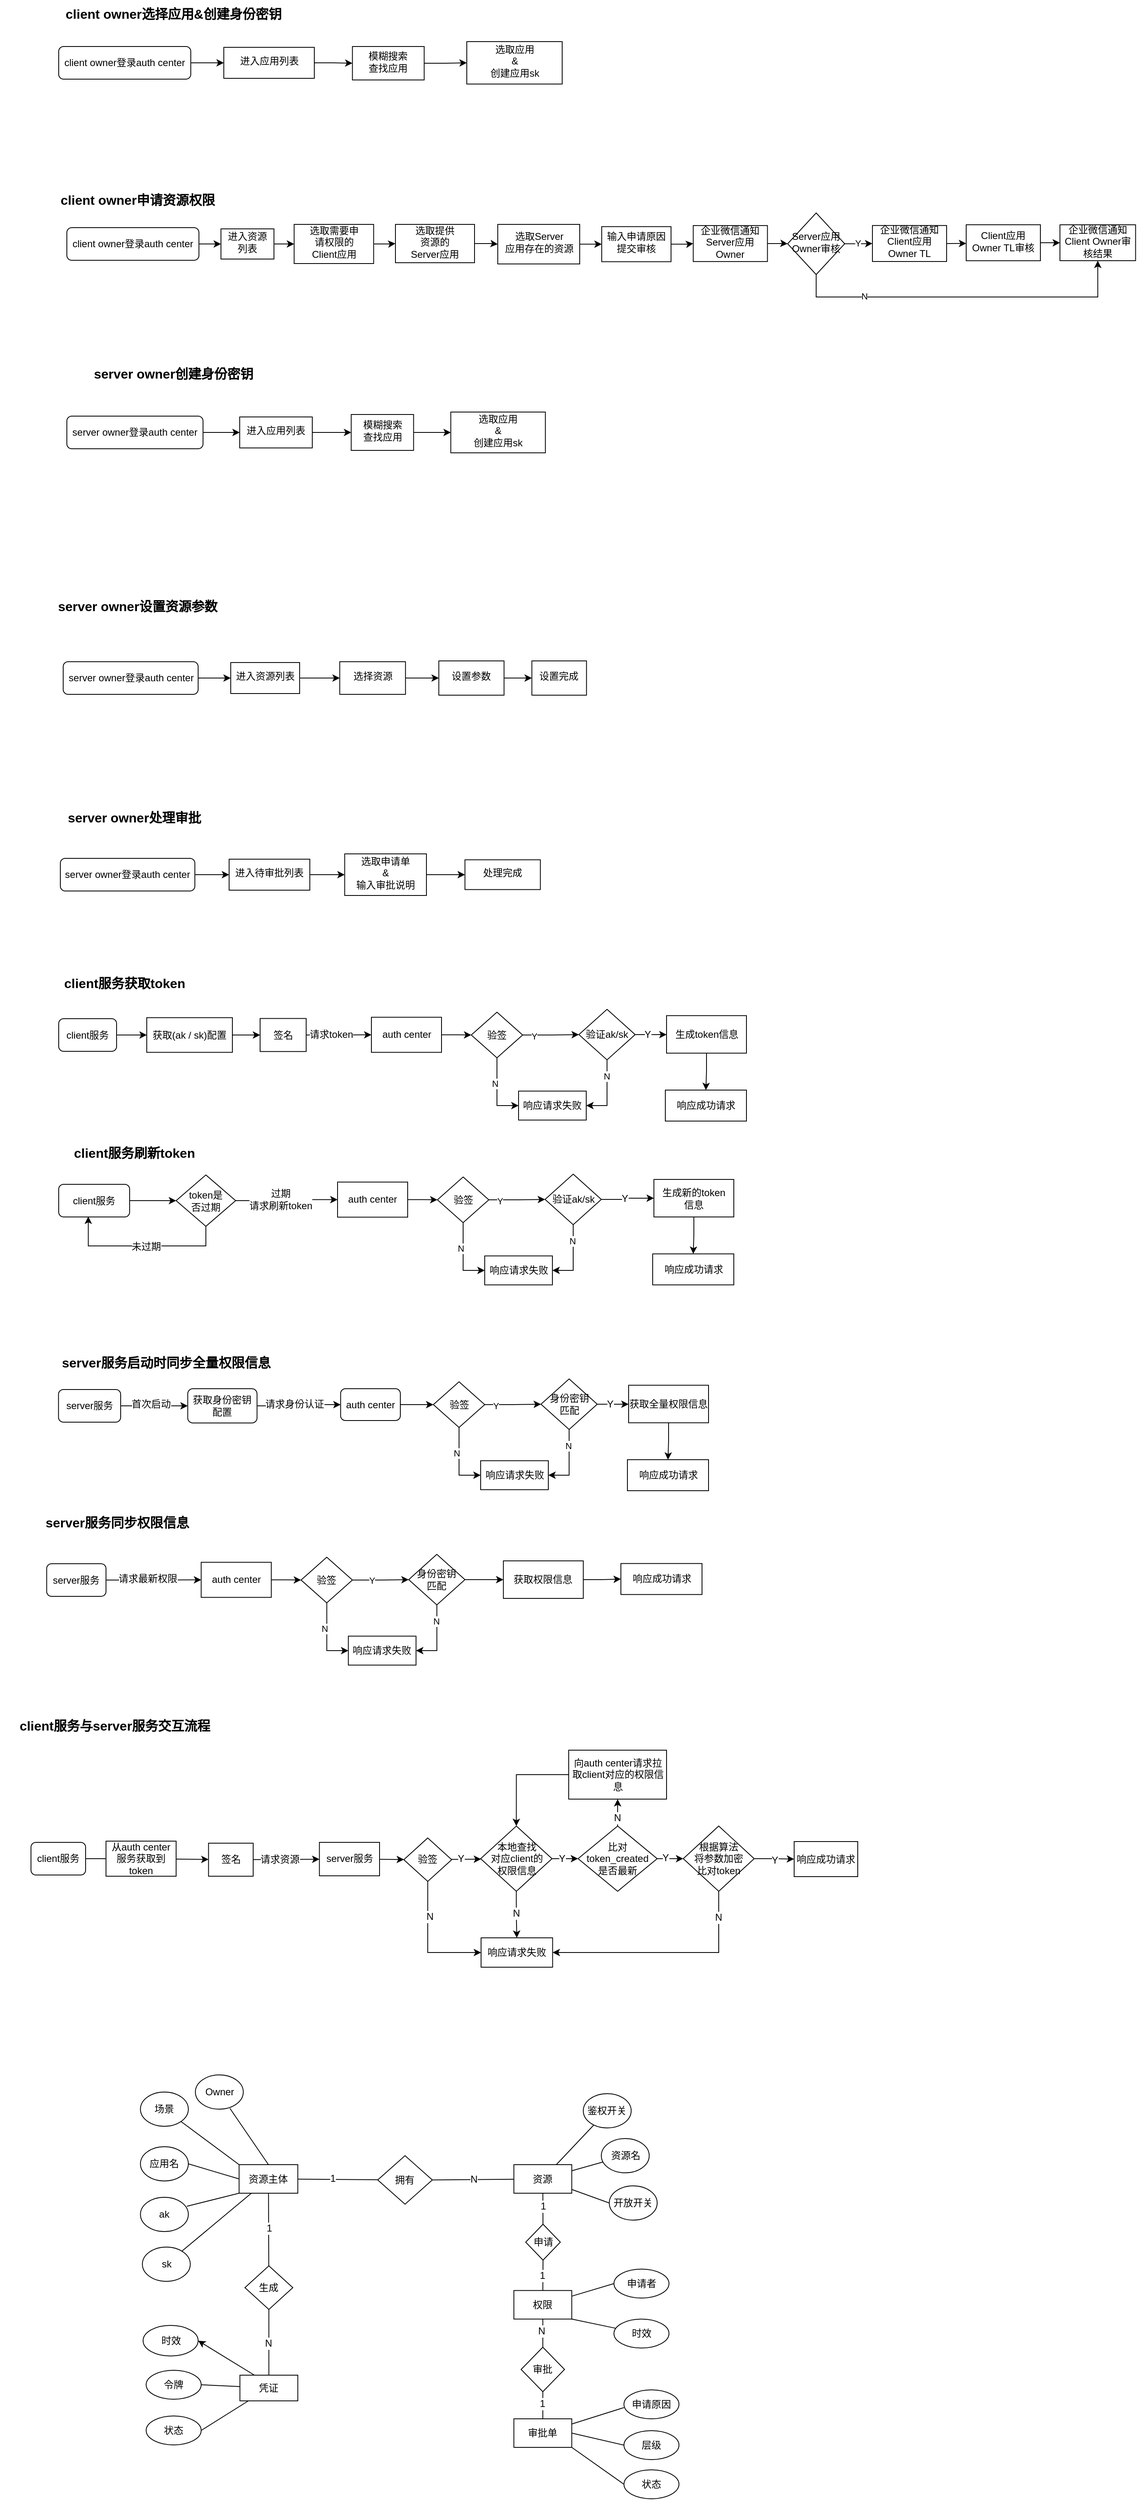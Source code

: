 <mxfile version="15.3.2" type="github">
  <diagram id="C5RBs43oDa-KdzZeNtuy" name="Page-1">
    <mxGraphModel dx="2253" dy="803" grid="0" gridSize="10" guides="1" tooltips="1" connect="1" arrows="1" fold="1" page="1" pageScale="1" pageWidth="827" pageHeight="1169" math="0" shadow="0">
      <root>
        <mxCell id="WIyWlLk6GJQsqaUBKTNV-0" />
        <mxCell id="WIyWlLk6GJQsqaUBKTNV-1" parent="WIyWlLk6GJQsqaUBKTNV-0" />
        <mxCell id="DeKQThP0z9D1mcQqg2c3-670" style="edgeStyle=orthogonalEdgeStyle;rounded=0;orthogonalLoop=1;jettySize=auto;html=1;entryX=0;entryY=0.5;entryDx=0;entryDy=0;fontSize=12;startArrow=none;startFill=0;endArrow=classic;endFill=1;" parent="WIyWlLk6GJQsqaUBKTNV-1" source="WIyWlLk6GJQsqaUBKTNV-3" target="DeKQThP0z9D1mcQqg2c3-73" edge="1">
          <mxGeometry relative="1" as="geometry" />
        </mxCell>
        <mxCell id="WIyWlLk6GJQsqaUBKTNV-3" value="client owner登录auth center" style="rounded=1;whiteSpace=wrap;html=1;fontSize=12;glass=0;strokeWidth=1;shadow=0;" parent="WIyWlLk6GJQsqaUBKTNV-1" vertex="1">
          <mxGeometry x="34" y="81" width="162" height="40" as="geometry" />
        </mxCell>
        <mxCell id="DeKQThP0z9D1mcQqg2c3-24" value="选取应用&lt;br&gt;&amp;amp; &lt;br&gt;创建应用sk" style="whiteSpace=wrap;html=1;shadow=0;strokeWidth=1;spacing=6;spacingTop=-4;" parent="WIyWlLk6GJQsqaUBKTNV-1" vertex="1">
          <mxGeometry x="534.5" y="75" width="117" height="52" as="geometry" />
        </mxCell>
        <mxCell id="DeKQThP0z9D1mcQqg2c3-703" value="" style="edgeStyle=orthogonalEdgeStyle;rounded=0;orthogonalLoop=1;jettySize=auto;html=1;fontSize=12;startArrow=none;startFill=0;endArrow=classic;endFill=1;" parent="WIyWlLk6GJQsqaUBKTNV-1" source="DeKQThP0z9D1mcQqg2c3-73" target="DeKQThP0z9D1mcQqg2c3-702" edge="1">
          <mxGeometry relative="1" as="geometry" />
        </mxCell>
        <mxCell id="DeKQThP0z9D1mcQqg2c3-73" value="进入应用列表" style="whiteSpace=wrap;html=1;shadow=0;strokeWidth=1;spacing=6;spacingTop=-4;" parent="WIyWlLk6GJQsqaUBKTNV-1" vertex="1">
          <mxGeometry x="236.5" y="82" width="111" height="38" as="geometry" />
        </mxCell>
        <mxCell id="DeKQThP0z9D1mcQqg2c3-195" value="" style="edgeStyle=orthogonalEdgeStyle;rounded=0;orthogonalLoop=1;jettySize=auto;html=1;entryX=0;entryY=0.5;entryDx=0;entryDy=0;" parent="WIyWlLk6GJQsqaUBKTNV-1" source="DeKQThP0z9D1mcQqg2c3-146" target="DeKQThP0z9D1mcQqg2c3-196" edge="1">
          <mxGeometry relative="1" as="geometry">
            <mxPoint x="275" y="1292.5" as="targetPoint" />
          </mxGeometry>
        </mxCell>
        <mxCell id="DeKQThP0z9D1mcQqg2c3-146" value="client服务" style="rounded=1;whiteSpace=wrap;html=1;fontSize=12;glass=0;strokeWidth=1;shadow=0;" parent="WIyWlLk6GJQsqaUBKTNV-1" vertex="1">
          <mxGeometry x="34" y="1272.5" width="71" height="40" as="geometry" />
        </mxCell>
        <mxCell id="DeKQThP0z9D1mcQqg2c3-166" value="" style="edgeStyle=orthogonalEdgeStyle;rounded=0;orthogonalLoop=1;jettySize=auto;html=1;exitX=1;exitY=0.5;exitDx=0;exitDy=0;" parent="WIyWlLk6GJQsqaUBKTNV-1" source="DeKQThP0z9D1mcQqg2c3-153" target="DeKQThP0z9D1mcQqg2c3-165" edge="1">
          <mxGeometry relative="1" as="geometry" />
        </mxCell>
        <mxCell id="DeKQThP0z9D1mcQqg2c3-153" value="auth center" style="rounded=0;whiteSpace=wrap;html=1;" parent="WIyWlLk6GJQsqaUBKTNV-1" vertex="1">
          <mxGeometry x="417.5" y="1270.75" width="86" height="43" as="geometry" />
        </mxCell>
        <mxCell id="DeKQThP0z9D1mcQqg2c3-172" value="" style="edgeStyle=orthogonalEdgeStyle;rounded=0;orthogonalLoop=1;jettySize=auto;html=1;" parent="WIyWlLk6GJQsqaUBKTNV-1" source="DeKQThP0z9D1mcQqg2c3-165" target="DeKQThP0z9D1mcQqg2c3-171" edge="1">
          <mxGeometry relative="1" as="geometry" />
        </mxCell>
        <mxCell id="DeKQThP0z9D1mcQqg2c3-178" value="Y" style="edgeLabel;html=1;align=center;verticalAlign=middle;resizable=0;points=[];" parent="DeKQThP0z9D1mcQqg2c3-172" vertex="1" connectable="0">
          <mxGeometry x="-0.617" y="-1" relative="1" as="geometry">
            <mxPoint as="offset" />
          </mxGeometry>
        </mxCell>
        <mxCell id="DeKQThP0z9D1mcQqg2c3-176" value="" style="edgeStyle=orthogonalEdgeStyle;rounded=0;orthogonalLoop=1;jettySize=auto;html=1;entryX=0;entryY=0.5;entryDx=0;entryDy=0;" parent="WIyWlLk6GJQsqaUBKTNV-1" source="DeKQThP0z9D1mcQqg2c3-165" target="DeKQThP0z9D1mcQqg2c3-175" edge="1">
          <mxGeometry relative="1" as="geometry" />
        </mxCell>
        <mxCell id="DeKQThP0z9D1mcQqg2c3-179" value="N" style="edgeLabel;html=1;align=center;verticalAlign=middle;resizable=0;points=[];" parent="DeKQThP0z9D1mcQqg2c3-176" vertex="1" connectable="0">
          <mxGeometry x="-0.271" y="-4" relative="1" as="geometry">
            <mxPoint x="1" as="offset" />
          </mxGeometry>
        </mxCell>
        <mxCell id="DeKQThP0z9D1mcQqg2c3-165" value="验签" style="rhombus;whiteSpace=wrap;html=1;rounded=0;" parent="WIyWlLk6GJQsqaUBKTNV-1" vertex="1">
          <mxGeometry x="540" y="1264.5" width="63" height="56" as="geometry" />
        </mxCell>
        <mxCell id="DeKQThP0z9D1mcQqg2c3-185" value="" style="edgeStyle=orthogonalEdgeStyle;rounded=0;orthogonalLoop=1;jettySize=auto;html=1;" parent="WIyWlLk6GJQsqaUBKTNV-1" source="DeKQThP0z9D1mcQqg2c3-169" target="DeKQThP0z9D1mcQqg2c3-184" edge="1">
          <mxGeometry relative="1" as="geometry" />
        </mxCell>
        <mxCell id="DeKQThP0z9D1mcQqg2c3-169" value="生成token信息" style="whiteSpace=wrap;html=1;rounded=0;" parent="WIyWlLk6GJQsqaUBKTNV-1" vertex="1">
          <mxGeometry x="779.5" y="1268.75" width="98" height="46" as="geometry" />
        </mxCell>
        <mxCell id="DeKQThP0z9D1mcQqg2c3-177" style="edgeStyle=orthogonalEdgeStyle;rounded=0;orthogonalLoop=1;jettySize=auto;html=1;entryX=1;entryY=0.5;entryDx=0;entryDy=0;" parent="WIyWlLk6GJQsqaUBKTNV-1" source="DeKQThP0z9D1mcQqg2c3-171" target="DeKQThP0z9D1mcQqg2c3-175" edge="1">
          <mxGeometry relative="1" as="geometry">
            <mxPoint x="693" y="1394.25" as="targetPoint" />
          </mxGeometry>
        </mxCell>
        <mxCell id="DeKQThP0z9D1mcQqg2c3-180" value="N" style="edgeLabel;html=1;align=center;verticalAlign=middle;resizable=0;points=[];" parent="DeKQThP0z9D1mcQqg2c3-177" vertex="1" connectable="0">
          <mxGeometry x="-0.521" y="-1" relative="1" as="geometry">
            <mxPoint as="offset" />
          </mxGeometry>
        </mxCell>
        <mxCell id="DeKQThP0z9D1mcQqg2c3-183" style="edgeStyle=orthogonalEdgeStyle;rounded=0;orthogonalLoop=1;jettySize=auto;html=1;exitX=1;exitY=0.5;exitDx=0;exitDy=0;entryX=0;entryY=0.5;entryDx=0;entryDy=0;" parent="WIyWlLk6GJQsqaUBKTNV-1" source="DeKQThP0z9D1mcQqg2c3-171" target="DeKQThP0z9D1mcQqg2c3-169" edge="1">
          <mxGeometry relative="1" as="geometry">
            <mxPoint x="754.5" y="1292" as="sourcePoint" />
          </mxGeometry>
        </mxCell>
        <mxCell id="DeKQThP0z9D1mcQqg2c3-420" value="Y" style="edgeLabel;html=1;align=center;verticalAlign=middle;resizable=0;points=[];fontSize=12;" parent="DeKQThP0z9D1mcQqg2c3-183" vertex="1" connectable="0">
          <mxGeometry x="-0.226" relative="1" as="geometry">
            <mxPoint as="offset" />
          </mxGeometry>
        </mxCell>
        <mxCell id="DeKQThP0z9D1mcQqg2c3-171" value="验证ak/sk" style="rhombus;whiteSpace=wrap;html=1;rounded=0;" parent="WIyWlLk6GJQsqaUBKTNV-1" vertex="1">
          <mxGeometry x="672" y="1261" width="69" height="62" as="geometry" />
        </mxCell>
        <mxCell id="DeKQThP0z9D1mcQqg2c3-175" value="响应请求失败" style="whiteSpace=wrap;html=1;rounded=0;" parent="WIyWlLk6GJQsqaUBKTNV-1" vertex="1">
          <mxGeometry x="598" y="1361.25" width="83" height="35.5" as="geometry" />
        </mxCell>
        <mxCell id="DeKQThP0z9D1mcQqg2c3-184" value="响应成功请求" style="whiteSpace=wrap;html=1;rounded=0;" parent="WIyWlLk6GJQsqaUBKTNV-1" vertex="1">
          <mxGeometry x="778" y="1360" width="99.5" height="38" as="geometry" />
        </mxCell>
        <mxCell id="DeKQThP0z9D1mcQqg2c3-524" value="" style="edgeStyle=orthogonalEdgeStyle;rounded=0;orthogonalLoop=1;jettySize=auto;html=1;fontSize=12;" parent="WIyWlLk6GJQsqaUBKTNV-1" source="DeKQThP0z9D1mcQqg2c3-196" target="DeKQThP0z9D1mcQqg2c3-523" edge="1">
          <mxGeometry relative="1" as="geometry" />
        </mxCell>
        <mxCell id="DeKQThP0z9D1mcQqg2c3-196" value="获取(ak / sk)配置" style="rounded=0;whiteSpace=wrap;html=1;" parent="WIyWlLk6GJQsqaUBKTNV-1" vertex="1">
          <mxGeometry x="142" y="1271.25" width="105" height="42.5" as="geometry" />
        </mxCell>
        <mxCell id="DeKQThP0z9D1mcQqg2c3-671" style="edgeStyle=orthogonalEdgeStyle;rounded=0;orthogonalLoop=1;jettySize=auto;html=1;entryX=0;entryY=0.5;entryDx=0;entryDy=0;fontSize=12;startArrow=none;startFill=0;endArrow=classic;endFill=1;" parent="WIyWlLk6GJQsqaUBKTNV-1" source="DeKQThP0z9D1mcQqg2c3-261" target="DeKQThP0z9D1mcQqg2c3-303" edge="1">
          <mxGeometry relative="1" as="geometry" />
        </mxCell>
        <mxCell id="DeKQThP0z9D1mcQqg2c3-261" value="client owner登录auth center" style="rounded=1;whiteSpace=wrap;html=1;fontSize=12;glass=0;strokeWidth=1;shadow=0;" parent="WIyWlLk6GJQsqaUBKTNV-1" vertex="1">
          <mxGeometry x="44" y="303" width="162" height="40" as="geometry" />
        </mxCell>
        <mxCell id="DeKQThP0z9D1mcQqg2c3-673" value="" style="edgeStyle=orthogonalEdgeStyle;rounded=0;orthogonalLoop=1;jettySize=auto;html=1;fontSize=12;startArrow=none;startFill=0;endArrow=classic;endFill=1;" parent="WIyWlLk6GJQsqaUBKTNV-1" source="DeKQThP0z9D1mcQqg2c3-303" target="DeKQThP0z9D1mcQqg2c3-672" edge="1">
          <mxGeometry relative="1" as="geometry" />
        </mxCell>
        <mxCell id="DeKQThP0z9D1mcQqg2c3-303" value="进入资源列表" style="whiteSpace=wrap;html=1;shadow=0;strokeWidth=1;spacing=6;spacingTop=-4;" parent="WIyWlLk6GJQsqaUBKTNV-1" vertex="1">
          <mxGeometry x="233" y="304.5" width="65" height="37" as="geometry" />
        </mxCell>
        <mxCell id="DeKQThP0z9D1mcQqg2c3-307" value="client owner选择应用&amp;amp;创建身份密钥" style="text;html=1;strokeColor=none;fillColor=none;align=center;verticalAlign=middle;whiteSpace=wrap;rounded=0;fontStyle=1;fontSize=16;" parent="WIyWlLk6GJQsqaUBKTNV-1" vertex="1">
          <mxGeometry x="34" y="24" width="282" height="33" as="geometry" />
        </mxCell>
        <mxCell id="DeKQThP0z9D1mcQqg2c3-309" value="client owner申请资源权限" style="text;html=1;strokeColor=none;fillColor=none;align=center;verticalAlign=middle;whiteSpace=wrap;rounded=0;fontStyle=1;fontSize=16;" parent="WIyWlLk6GJQsqaUBKTNV-1" vertex="1">
          <mxGeometry x="-10" y="252" width="282" height="33" as="geometry" />
        </mxCell>
        <mxCell id="DeKQThP0z9D1mcQqg2c3-694" style="edgeStyle=orthogonalEdgeStyle;rounded=0;orthogonalLoop=1;jettySize=auto;html=1;entryX=0;entryY=0.5;entryDx=0;entryDy=0;fontSize=12;startArrow=none;startFill=0;endArrow=classic;endFill=1;" parent="WIyWlLk6GJQsqaUBKTNV-1" source="DeKQThP0z9D1mcQqg2c3-310" target="DeKQThP0z9D1mcQqg2c3-314" edge="1">
          <mxGeometry relative="1" as="geometry" />
        </mxCell>
        <mxCell id="DeKQThP0z9D1mcQqg2c3-310" value="server owner登录auth center" style="rounded=1;whiteSpace=wrap;html=1;fontSize=12;glass=0;strokeWidth=1;shadow=0;" parent="WIyWlLk6GJQsqaUBKTNV-1" vertex="1">
          <mxGeometry x="44" y="534" width="167" height="40" as="geometry" />
        </mxCell>
        <mxCell id="DeKQThP0z9D1mcQqg2c3-710" value="" style="edgeStyle=orthogonalEdgeStyle;rounded=0;orthogonalLoop=1;jettySize=auto;html=1;fontSize=12;startArrow=none;startFill=0;endArrow=classic;endFill=1;" parent="WIyWlLk6GJQsqaUBKTNV-1" source="DeKQThP0z9D1mcQqg2c3-314" target="DeKQThP0z9D1mcQqg2c3-709" edge="1">
          <mxGeometry relative="1" as="geometry" />
        </mxCell>
        <mxCell id="DeKQThP0z9D1mcQqg2c3-314" value="进入应用列表" style="whiteSpace=wrap;html=1;shadow=0;strokeWidth=1;spacing=6;spacingTop=-4;" parent="WIyWlLk6GJQsqaUBKTNV-1" vertex="1">
          <mxGeometry x="256" y="535" width="89" height="38" as="geometry" />
        </mxCell>
        <mxCell id="DeKQThP0z9D1mcQqg2c3-317" value="选取应用&lt;br&gt;&amp;amp;&lt;br&gt;创建应用sk" style="whiteSpace=wrap;html=1;shadow=0;strokeWidth=1;spacing=6;spacingTop=-4;" parent="WIyWlLk6GJQsqaUBKTNV-1" vertex="1">
          <mxGeometry x="514.88" y="529" width="116" height="50" as="geometry" />
        </mxCell>
        <mxCell id="DeKQThP0z9D1mcQqg2c3-325" value="server owner创建身份密钥" style="text;html=1;strokeColor=none;fillColor=none;align=center;verticalAlign=middle;whiteSpace=wrap;rounded=0;fontStyle=1;fontSize=16;" parent="WIyWlLk6GJQsqaUBKTNV-1" vertex="1">
          <mxGeometry x="34" y="465" width="282" height="33" as="geometry" />
        </mxCell>
        <mxCell id="DeKQThP0z9D1mcQqg2c3-326" value="server owner设置资源参数" style="text;html=1;strokeColor=none;fillColor=none;align=center;verticalAlign=middle;whiteSpace=wrap;rounded=0;fontStyle=1;fontSize=16;" parent="WIyWlLk6GJQsqaUBKTNV-1" vertex="1">
          <mxGeometry x="-10" y="750" width="282" height="33" as="geometry" />
        </mxCell>
        <mxCell id="DeKQThP0z9D1mcQqg2c3-695" style="edgeStyle=orthogonalEdgeStyle;rounded=0;orthogonalLoop=1;jettySize=auto;html=1;entryX=0;entryY=0.5;entryDx=0;entryDy=0;fontSize=12;startArrow=none;startFill=0;endArrow=classic;endFill=1;" parent="WIyWlLk6GJQsqaUBKTNV-1" source="DeKQThP0z9D1mcQqg2c3-328" target="DeKQThP0z9D1mcQqg2c3-334" edge="1">
          <mxGeometry relative="1" as="geometry" />
        </mxCell>
        <mxCell id="DeKQThP0z9D1mcQqg2c3-328" value="server owner登录auth center" style="rounded=1;whiteSpace=wrap;html=1;fontSize=12;glass=0;strokeWidth=1;shadow=0;" parent="WIyWlLk6GJQsqaUBKTNV-1" vertex="1">
          <mxGeometry x="39.5" y="835" width="165.5" height="40" as="geometry" />
        </mxCell>
        <mxCell id="DeKQThP0z9D1mcQqg2c3-713" style="edgeStyle=orthogonalEdgeStyle;rounded=0;orthogonalLoop=1;jettySize=auto;html=1;fontSize=12;startArrow=none;startFill=0;endArrow=classic;endFill=1;" parent="WIyWlLk6GJQsqaUBKTNV-1" source="DeKQThP0z9D1mcQqg2c3-334" target="DeKQThP0z9D1mcQqg2c3-698" edge="1">
          <mxGeometry relative="1" as="geometry" />
        </mxCell>
        <mxCell id="DeKQThP0z9D1mcQqg2c3-334" value="进入资源列表" style="whiteSpace=wrap;html=1;shadow=0;strokeWidth=1;spacing=6;spacingTop=-4;" parent="WIyWlLk6GJQsqaUBKTNV-1" vertex="1">
          <mxGeometry x="245" y="836" width="84.5" height="38" as="geometry" />
        </mxCell>
        <mxCell id="DeKQThP0z9D1mcQqg2c3-383" style="edgeStyle=orthogonalEdgeStyle;rounded=0;orthogonalLoop=1;jettySize=auto;html=1;entryX=0;entryY=0.5;entryDx=0;entryDy=0;fontSize=12;" parent="WIyWlLk6GJQsqaUBKTNV-1" source="DeKQThP0z9D1mcQqg2c3-346" target="DeKQThP0z9D1mcQqg2c3-348" edge="1">
          <mxGeometry relative="1" as="geometry" />
        </mxCell>
        <mxCell id="DeKQThP0z9D1mcQqg2c3-346" value="设置参数" style="whiteSpace=wrap;html=1;shadow=0;strokeWidth=1;spacing=6;spacingTop=-4;" parent="WIyWlLk6GJQsqaUBKTNV-1" vertex="1">
          <mxGeometry x="500.2" y="834" width="80" height="42" as="geometry" />
        </mxCell>
        <mxCell id="DeKQThP0z9D1mcQqg2c3-348" value="设置完成" style="whiteSpace=wrap;html=1;shadow=0;strokeWidth=1;spacing=6;spacingTop=-4;" parent="WIyWlLk6GJQsqaUBKTNV-1" vertex="1">
          <mxGeometry x="614.32" y="834" width="67" height="42" as="geometry" />
        </mxCell>
        <mxCell id="DeKQThP0z9D1mcQqg2c3-353" value="server owner处理审批" style="text;html=1;strokeColor=none;fillColor=none;align=center;verticalAlign=middle;whiteSpace=wrap;rounded=0;fontStyle=1;fontSize=16;" parent="WIyWlLk6GJQsqaUBKTNV-1" vertex="1">
          <mxGeometry x="-14" y="1009" width="282" height="33" as="geometry" />
        </mxCell>
        <mxCell id="DeKQThP0z9D1mcQqg2c3-701" style="edgeStyle=orthogonalEdgeStyle;rounded=0;orthogonalLoop=1;jettySize=auto;html=1;entryX=0;entryY=0.5;entryDx=0;entryDy=0;fontSize=12;startArrow=none;startFill=0;endArrow=classic;endFill=1;" parent="WIyWlLk6GJQsqaUBKTNV-1" source="DeKQThP0z9D1mcQqg2c3-354" target="DeKQThP0z9D1mcQqg2c3-360" edge="1">
          <mxGeometry relative="1" as="geometry" />
        </mxCell>
        <mxCell id="DeKQThP0z9D1mcQqg2c3-354" value="server owner登录auth center" style="rounded=1;whiteSpace=wrap;html=1;fontSize=12;glass=0;strokeWidth=1;shadow=0;" parent="WIyWlLk6GJQsqaUBKTNV-1" vertex="1">
          <mxGeometry x="36" y="1076" width="165" height="40" as="geometry" />
        </mxCell>
        <mxCell id="DeKQThP0z9D1mcQqg2c3-371" style="edgeStyle=orthogonalEdgeStyle;rounded=0;orthogonalLoop=1;jettySize=auto;html=1;exitX=1;exitY=0.5;exitDx=0;exitDy=0;entryX=0;entryY=0.5;entryDx=0;entryDy=0;fontSize=16;" parent="WIyWlLk6GJQsqaUBKTNV-1" source="DeKQThP0z9D1mcQqg2c3-360" target="DeKQThP0z9D1mcQqg2c3-370" edge="1">
          <mxGeometry relative="1" as="geometry" />
        </mxCell>
        <mxCell id="DeKQThP0z9D1mcQqg2c3-360" value="进入待审批列表" style="whiteSpace=wrap;html=1;shadow=0;strokeWidth=1;spacing=6;spacingTop=-4;" parent="WIyWlLk6GJQsqaUBKTNV-1" vertex="1">
          <mxGeometry x="243" y="1077" width="99" height="38" as="geometry" />
        </mxCell>
        <mxCell id="DeKQThP0z9D1mcQqg2c3-712" style="edgeStyle=orthogonalEdgeStyle;rounded=0;orthogonalLoop=1;jettySize=auto;html=1;fontSize=12;startArrow=none;startFill=0;endArrow=classic;endFill=1;" parent="WIyWlLk6GJQsqaUBKTNV-1" source="DeKQThP0z9D1mcQqg2c3-370" target="DeKQThP0z9D1mcQqg2c3-374" edge="1">
          <mxGeometry relative="1" as="geometry" />
        </mxCell>
        <mxCell id="DeKQThP0z9D1mcQqg2c3-370" value="选取申请单&lt;br&gt;&amp;amp;&lt;br&gt;输入审批说明" style="whiteSpace=wrap;html=1;shadow=0;strokeWidth=1;spacing=6;spacingTop=-4;" parent="WIyWlLk6GJQsqaUBKTNV-1" vertex="1">
          <mxGeometry x="384.75" y="1070.5" width="100.25" height="51" as="geometry" />
        </mxCell>
        <mxCell id="DeKQThP0z9D1mcQqg2c3-374" value="处理完成" style="whiteSpace=wrap;html=1;shadow=0;strokeWidth=1;spacing=6;spacingTop=-4;" parent="WIyWlLk6GJQsqaUBKTNV-1" vertex="1">
          <mxGeometry x="532.25" y="1077.75" width="92.5" height="36.5" as="geometry" />
        </mxCell>
        <mxCell id="DeKQThP0z9D1mcQqg2c3-443" value="" style="edgeStyle=orthogonalEdgeStyle;rounded=0;orthogonalLoop=1;jettySize=auto;html=1;fontSize=12;entryX=0;entryY=0.5;entryDx=0;entryDy=0;" parent="WIyWlLk6GJQsqaUBKTNV-1" source="DeKQThP0z9D1mcQqg2c3-422" target="DeKQThP0z9D1mcQqg2c3-632" edge="1">
          <mxGeometry relative="1" as="geometry">
            <mxPoint x="177.105" y="1493.6" as="targetPoint" />
          </mxGeometry>
        </mxCell>
        <mxCell id="DeKQThP0z9D1mcQqg2c3-422" value="client服务" style="rounded=1;whiteSpace=wrap;html=1;fontSize=12;glass=0;strokeWidth=1;shadow=0;" parent="WIyWlLk6GJQsqaUBKTNV-1" vertex="1">
          <mxGeometry x="34" y="1475.5" width="87" height="40" as="geometry" />
        </mxCell>
        <mxCell id="DeKQThP0z9D1mcQqg2c3-423" value="" style="edgeStyle=orthogonalEdgeStyle;rounded=0;orthogonalLoop=1;jettySize=auto;html=1;exitX=1;exitY=0.5;exitDx=0;exitDy=0;" parent="WIyWlLk6GJQsqaUBKTNV-1" source="DeKQThP0z9D1mcQqg2c3-424" target="DeKQThP0z9D1mcQqg2c3-429" edge="1">
          <mxGeometry relative="1" as="geometry" />
        </mxCell>
        <mxCell id="DeKQThP0z9D1mcQqg2c3-424" value="auth center" style="rounded=0;whiteSpace=wrap;html=1;" parent="WIyWlLk6GJQsqaUBKTNV-1" vertex="1">
          <mxGeometry x="376" y="1472.75" width="86" height="43" as="geometry" />
        </mxCell>
        <mxCell id="DeKQThP0z9D1mcQqg2c3-425" value="" style="edgeStyle=orthogonalEdgeStyle;rounded=0;orthogonalLoop=1;jettySize=auto;html=1;" parent="WIyWlLk6GJQsqaUBKTNV-1" source="DeKQThP0z9D1mcQqg2c3-429" target="DeKQThP0z9D1mcQqg2c3-436" edge="1">
          <mxGeometry relative="1" as="geometry" />
        </mxCell>
        <mxCell id="DeKQThP0z9D1mcQqg2c3-426" value="Y" style="edgeLabel;html=1;align=center;verticalAlign=middle;resizable=0;points=[];" parent="DeKQThP0z9D1mcQqg2c3-425" vertex="1" connectable="0">
          <mxGeometry x="-0.617" y="-1" relative="1" as="geometry">
            <mxPoint as="offset" />
          </mxGeometry>
        </mxCell>
        <mxCell id="DeKQThP0z9D1mcQqg2c3-427" value="" style="edgeStyle=orthogonalEdgeStyle;rounded=0;orthogonalLoop=1;jettySize=auto;html=1;entryX=0;entryY=0.5;entryDx=0;entryDy=0;" parent="WIyWlLk6GJQsqaUBKTNV-1" source="DeKQThP0z9D1mcQqg2c3-429" target="DeKQThP0z9D1mcQqg2c3-437" edge="1">
          <mxGeometry relative="1" as="geometry" />
        </mxCell>
        <mxCell id="DeKQThP0z9D1mcQqg2c3-428" value="N" style="edgeLabel;html=1;align=center;verticalAlign=middle;resizable=0;points=[];" parent="DeKQThP0z9D1mcQqg2c3-427" vertex="1" connectable="0">
          <mxGeometry x="-0.271" y="-4" relative="1" as="geometry">
            <mxPoint x="1" as="offset" />
          </mxGeometry>
        </mxCell>
        <mxCell id="DeKQThP0z9D1mcQqg2c3-429" value="验签" style="rhombus;whiteSpace=wrap;html=1;rounded=0;" parent="WIyWlLk6GJQsqaUBKTNV-1" vertex="1">
          <mxGeometry x="498.5" y="1466.5" width="63" height="56" as="geometry" />
        </mxCell>
        <mxCell id="DeKQThP0z9D1mcQqg2c3-430" value="" style="edgeStyle=orthogonalEdgeStyle;rounded=0;orthogonalLoop=1;jettySize=auto;html=1;fontSize=12;" parent="WIyWlLk6GJQsqaUBKTNV-1" source="DeKQThP0z9D1mcQqg2c3-431" target="DeKQThP0z9D1mcQqg2c3-438" edge="1">
          <mxGeometry relative="1" as="geometry" />
        </mxCell>
        <mxCell id="DeKQThP0z9D1mcQqg2c3-431" value="生成新的token&lt;br style=&quot;font-size: 12px;&quot;&gt;信息" style="whiteSpace=wrap;html=1;rounded=0;fontSize=12;" parent="WIyWlLk6GJQsqaUBKTNV-1" vertex="1">
          <mxGeometry x="764" y="1469.5" width="98" height="46" as="geometry" />
        </mxCell>
        <mxCell id="DeKQThP0z9D1mcQqg2c3-432" style="edgeStyle=orthogonalEdgeStyle;rounded=0;orthogonalLoop=1;jettySize=auto;html=1;entryX=1;entryY=0.5;entryDx=0;entryDy=0;" parent="WIyWlLk6GJQsqaUBKTNV-1" source="DeKQThP0z9D1mcQqg2c3-436" target="DeKQThP0z9D1mcQqg2c3-437" edge="1">
          <mxGeometry relative="1" as="geometry">
            <mxPoint x="651.5" y="1596.25" as="targetPoint" />
          </mxGeometry>
        </mxCell>
        <mxCell id="DeKQThP0z9D1mcQqg2c3-433" value="N" style="edgeLabel;html=1;align=center;verticalAlign=middle;resizable=0;points=[];" parent="DeKQThP0z9D1mcQqg2c3-432" vertex="1" connectable="0">
          <mxGeometry x="-0.521" y="-1" relative="1" as="geometry">
            <mxPoint as="offset" />
          </mxGeometry>
        </mxCell>
        <mxCell id="DeKQThP0z9D1mcQqg2c3-436" value="验证ak/sk" style="rhombus;whiteSpace=wrap;html=1;rounded=0;" parent="WIyWlLk6GJQsqaUBKTNV-1" vertex="1">
          <mxGeometry x="630.5" y="1463" width="69" height="62" as="geometry" />
        </mxCell>
        <mxCell id="DeKQThP0z9D1mcQqg2c3-437" value="响应请求失败" style="whiteSpace=wrap;html=1;rounded=0;" parent="WIyWlLk6GJQsqaUBKTNV-1" vertex="1">
          <mxGeometry x="556.5" y="1563.25" width="83" height="35.5" as="geometry" />
        </mxCell>
        <mxCell id="DeKQThP0z9D1mcQqg2c3-438" value="响应成功请求" style="whiteSpace=wrap;html=1;rounded=0;fontSize=12;" parent="WIyWlLk6GJQsqaUBKTNV-1" vertex="1">
          <mxGeometry x="762.5" y="1560.75" width="99.5" height="38" as="geometry" />
        </mxCell>
        <mxCell id="DeKQThP0z9D1mcQqg2c3-439" value="" style="edgeStyle=orthogonalEdgeStyle;rounded=0;orthogonalLoop=1;jettySize=auto;html=1;entryX=0;entryY=0.5;entryDx=0;entryDy=0;exitX=1;exitY=0.5;exitDx=0;exitDy=0;" parent="WIyWlLk6GJQsqaUBKTNV-1" source="DeKQThP0z9D1mcQqg2c3-632" target="DeKQThP0z9D1mcQqg2c3-424" edge="1">
          <mxGeometry relative="1" as="geometry">
            <mxPoint x="356" y="1495.5" as="targetPoint" />
            <mxPoint x="256" y="1495.5" as="sourcePoint" />
          </mxGeometry>
        </mxCell>
        <mxCell id="DeKQThP0z9D1mcQqg2c3-444" value="过期&lt;br&gt;请求刷新token" style="edgeLabel;html=1;align=center;verticalAlign=middle;resizable=0;points=[];fontSize=12;" parent="DeKQThP0z9D1mcQqg2c3-439" vertex="1" connectable="0">
          <mxGeometry x="-0.133" y="2" relative="1" as="geometry">
            <mxPoint as="offset" />
          </mxGeometry>
        </mxCell>
        <mxCell id="DeKQThP0z9D1mcQqg2c3-445" style="edgeStyle=orthogonalEdgeStyle;rounded=0;orthogonalLoop=1;jettySize=auto;html=1;entryX=0.417;entryY=0.988;entryDx=0;entryDy=0;entryPerimeter=0;fontSize=12;exitX=0.5;exitY=1;exitDx=0;exitDy=0;" parent="WIyWlLk6GJQsqaUBKTNV-1" source="DeKQThP0z9D1mcQqg2c3-632" target="DeKQThP0z9D1mcQqg2c3-422" edge="1">
          <mxGeometry relative="1" as="geometry">
            <mxPoint x="216.5" y="1531.25" as="sourcePoint" />
            <Array as="points">
              <mxPoint x="215" y="1551" />
              <mxPoint x="70" y="1551" />
            </Array>
          </mxGeometry>
        </mxCell>
        <mxCell id="DeKQThP0z9D1mcQqg2c3-446" value="未过期" style="edgeLabel;html=1;align=center;verticalAlign=middle;resizable=0;points=[];fontSize=12;" parent="DeKQThP0z9D1mcQqg2c3-445" vertex="1" connectable="0">
          <mxGeometry x="-0.043" y="1" relative="1" as="geometry">
            <mxPoint as="offset" />
          </mxGeometry>
        </mxCell>
        <mxCell id="DeKQThP0z9D1mcQqg2c3-449" style="edgeStyle=orthogonalEdgeStyle;rounded=0;orthogonalLoop=1;jettySize=auto;html=1;entryX=0;entryY=0.5;entryDx=0;entryDy=0;fontSize=12;exitX=1;exitY=0.5;exitDx=0;exitDy=0;" parent="WIyWlLk6GJQsqaUBKTNV-1" source="DeKQThP0z9D1mcQqg2c3-436" target="DeKQThP0z9D1mcQqg2c3-431" edge="1">
          <mxGeometry relative="1" as="geometry">
            <mxPoint x="802.75" y="1494" as="sourcePoint" />
          </mxGeometry>
        </mxCell>
        <mxCell id="DeKQThP0z9D1mcQqg2c3-450" value="Y" style="edgeLabel;html=1;align=center;verticalAlign=middle;resizable=0;points=[];fontSize=12;" parent="DeKQThP0z9D1mcQqg2c3-449" vertex="1" connectable="0">
          <mxGeometry x="-0.137" y="1" relative="1" as="geometry">
            <mxPoint as="offset" />
          </mxGeometry>
        </mxCell>
        <mxCell id="DeKQThP0z9D1mcQqg2c3-453" value="client服务获取token" style="text;html=1;strokeColor=none;fillColor=none;align=center;verticalAlign=middle;whiteSpace=wrap;rounded=0;fontStyle=1;fontSize=16;" parent="WIyWlLk6GJQsqaUBKTNV-1" vertex="1">
          <mxGeometry x="-26" y="1212" width="282" height="33" as="geometry" />
        </mxCell>
        <mxCell id="DeKQThP0z9D1mcQqg2c3-454" value="client服务刷新token" style="text;html=1;strokeColor=none;fillColor=none;align=center;verticalAlign=middle;whiteSpace=wrap;rounded=0;fontStyle=1;fontSize=16;" parent="WIyWlLk6GJQsqaUBKTNV-1" vertex="1">
          <mxGeometry x="-14" y="1420" width="282" height="33" as="geometry" />
        </mxCell>
        <mxCell id="DeKQThP0z9D1mcQqg2c3-455" value="server服务启动时同步全量权限信息" style="text;html=1;strokeColor=none;fillColor=none;align=center;verticalAlign=middle;whiteSpace=wrap;rounded=0;fontStyle=1;fontSize=16;" parent="WIyWlLk6GJQsqaUBKTNV-1" vertex="1">
          <mxGeometry x="25" y="1677" width="282" height="33" as="geometry" />
        </mxCell>
        <mxCell id="DeKQThP0z9D1mcQqg2c3-462" value="" style="edgeStyle=orthogonalEdgeStyle;rounded=0;orthogonalLoop=1;jettySize=auto;html=1;fontSize=12;" parent="WIyWlLk6GJQsqaUBKTNV-1" source="DeKQThP0z9D1mcQqg2c3-456" target="DeKQThP0z9D1mcQqg2c3-461" edge="1">
          <mxGeometry relative="1" as="geometry" />
        </mxCell>
        <mxCell id="DeKQThP0z9D1mcQqg2c3-467" value="首次启动" style="edgeLabel;html=1;align=center;verticalAlign=middle;resizable=0;points=[];fontSize=12;" parent="DeKQThP0z9D1mcQqg2c3-462" vertex="1" connectable="0">
          <mxGeometry x="-0.099" y="2" relative="1" as="geometry">
            <mxPoint as="offset" />
          </mxGeometry>
        </mxCell>
        <mxCell id="DeKQThP0z9D1mcQqg2c3-456" value="server服务" style="rounded=1;whiteSpace=wrap;html=1;fontSize=12;glass=0;strokeWidth=1;shadow=0;" parent="WIyWlLk6GJQsqaUBKTNV-1" vertex="1">
          <mxGeometry x="33.75" y="1727" width="76.25" height="40" as="geometry" />
        </mxCell>
        <mxCell id="DeKQThP0z9D1mcQqg2c3-469" value="" style="edgeStyle=orthogonalEdgeStyle;rounded=0;orthogonalLoop=1;jettySize=auto;html=1;fontSize=12;" parent="WIyWlLk6GJQsqaUBKTNV-1" source="DeKQThP0z9D1mcQqg2c3-461" target="DeKQThP0z9D1mcQqg2c3-468" edge="1">
          <mxGeometry relative="1" as="geometry" />
        </mxCell>
        <mxCell id="DeKQThP0z9D1mcQqg2c3-470" value="请求身份认证" style="edgeLabel;html=1;align=center;verticalAlign=middle;resizable=0;points=[];fontSize=12;" parent="DeKQThP0z9D1mcQqg2c3-469" vertex="1" connectable="0">
          <mxGeometry x="-0.218" y="1" relative="1" as="geometry">
            <mxPoint x="5" y="-1" as="offset" />
          </mxGeometry>
        </mxCell>
        <mxCell id="DeKQThP0z9D1mcQqg2c3-461" value="获取身份密钥配置" style="whiteSpace=wrap;html=1;rounded=1;shadow=0;strokeWidth=1;glass=0;" parent="WIyWlLk6GJQsqaUBKTNV-1" vertex="1">
          <mxGeometry x="192.25" y="1726" width="85" height="42" as="geometry" />
        </mxCell>
        <mxCell id="DeKQThP0z9D1mcQqg2c3-485" style="edgeStyle=orthogonalEdgeStyle;rounded=0;orthogonalLoop=1;jettySize=auto;html=1;entryX=0;entryY=0.5;entryDx=0;entryDy=0;fontSize=12;" parent="WIyWlLk6GJQsqaUBKTNV-1" source="DeKQThP0z9D1mcQqg2c3-468" target="DeKQThP0z9D1mcQqg2c3-475" edge="1">
          <mxGeometry relative="1" as="geometry" />
        </mxCell>
        <mxCell id="DeKQThP0z9D1mcQqg2c3-468" value="auth center" style="whiteSpace=wrap;html=1;rounded=1;shadow=0;strokeWidth=1;glass=0;" parent="WIyWlLk6GJQsqaUBKTNV-1" vertex="1">
          <mxGeometry x="379.75" y="1726" width="73.25" height="39" as="geometry" />
        </mxCell>
        <mxCell id="DeKQThP0z9D1mcQqg2c3-471" value="" style="edgeStyle=orthogonalEdgeStyle;rounded=0;orthogonalLoop=1;jettySize=auto;html=1;" parent="WIyWlLk6GJQsqaUBKTNV-1" source="DeKQThP0z9D1mcQqg2c3-475" target="DeKQThP0z9D1mcQqg2c3-482" edge="1">
          <mxGeometry relative="1" as="geometry" />
        </mxCell>
        <mxCell id="DeKQThP0z9D1mcQqg2c3-472" value="Y" style="edgeLabel;html=1;align=center;verticalAlign=middle;resizable=0;points=[];" parent="DeKQThP0z9D1mcQqg2c3-471" vertex="1" connectable="0">
          <mxGeometry x="-0.617" y="-1" relative="1" as="geometry">
            <mxPoint as="offset" />
          </mxGeometry>
        </mxCell>
        <mxCell id="DeKQThP0z9D1mcQqg2c3-473" value="" style="edgeStyle=orthogonalEdgeStyle;rounded=0;orthogonalLoop=1;jettySize=auto;html=1;entryX=0;entryY=0.5;entryDx=0;entryDy=0;" parent="WIyWlLk6GJQsqaUBKTNV-1" source="DeKQThP0z9D1mcQqg2c3-475" target="DeKQThP0z9D1mcQqg2c3-483" edge="1">
          <mxGeometry relative="1" as="geometry" />
        </mxCell>
        <mxCell id="DeKQThP0z9D1mcQqg2c3-474" value="N" style="edgeLabel;html=1;align=center;verticalAlign=middle;resizable=0;points=[];" parent="DeKQThP0z9D1mcQqg2c3-473" vertex="1" connectable="0">
          <mxGeometry x="-0.271" y="-4" relative="1" as="geometry">
            <mxPoint x="1" as="offset" />
          </mxGeometry>
        </mxCell>
        <mxCell id="DeKQThP0z9D1mcQqg2c3-475" value="验签" style="rhombus;whiteSpace=wrap;html=1;rounded=0;" parent="WIyWlLk6GJQsqaUBKTNV-1" vertex="1">
          <mxGeometry x="493.5" y="1717.5" width="63" height="56" as="geometry" />
        </mxCell>
        <mxCell id="DeKQThP0z9D1mcQqg2c3-476" value="" style="edgeStyle=orthogonalEdgeStyle;rounded=0;orthogonalLoop=1;jettySize=auto;html=1;" parent="WIyWlLk6GJQsqaUBKTNV-1" source="DeKQThP0z9D1mcQqg2c3-477" target="DeKQThP0z9D1mcQqg2c3-484" edge="1">
          <mxGeometry relative="1" as="geometry" />
        </mxCell>
        <mxCell id="DeKQThP0z9D1mcQqg2c3-477" value="获取全量权限信息" style="whiteSpace=wrap;html=1;rounded=0;" parent="WIyWlLk6GJQsqaUBKTNV-1" vertex="1">
          <mxGeometry x="733" y="1721.75" width="98" height="46" as="geometry" />
        </mxCell>
        <mxCell id="DeKQThP0z9D1mcQqg2c3-478" style="edgeStyle=orthogonalEdgeStyle;rounded=0;orthogonalLoop=1;jettySize=auto;html=1;entryX=1;entryY=0.5;entryDx=0;entryDy=0;" parent="WIyWlLk6GJQsqaUBKTNV-1" source="DeKQThP0z9D1mcQqg2c3-482" target="DeKQThP0z9D1mcQqg2c3-483" edge="1">
          <mxGeometry relative="1" as="geometry">
            <mxPoint x="646.5" y="1847.25" as="targetPoint" />
          </mxGeometry>
        </mxCell>
        <mxCell id="DeKQThP0z9D1mcQqg2c3-479" value="N" style="edgeLabel;html=1;align=center;verticalAlign=middle;resizable=0;points=[];" parent="DeKQThP0z9D1mcQqg2c3-478" vertex="1" connectable="0">
          <mxGeometry x="-0.521" y="-1" relative="1" as="geometry">
            <mxPoint as="offset" />
          </mxGeometry>
        </mxCell>
        <mxCell id="DeKQThP0z9D1mcQqg2c3-480" style="edgeStyle=orthogonalEdgeStyle;rounded=0;orthogonalLoop=1;jettySize=auto;html=1;exitX=1;exitY=0.5;exitDx=0;exitDy=0;entryX=0;entryY=0.5;entryDx=0;entryDy=0;" parent="WIyWlLk6GJQsqaUBKTNV-1" source="DeKQThP0z9D1mcQqg2c3-482" target="DeKQThP0z9D1mcQqg2c3-477" edge="1">
          <mxGeometry relative="1" as="geometry">
            <mxPoint x="708" y="1745" as="sourcePoint" />
          </mxGeometry>
        </mxCell>
        <mxCell id="DeKQThP0z9D1mcQqg2c3-481" value="Y" style="edgeLabel;html=1;align=center;verticalAlign=middle;resizable=0;points=[];fontSize=12;" parent="DeKQThP0z9D1mcQqg2c3-480" vertex="1" connectable="0">
          <mxGeometry x="-0.226" relative="1" as="geometry">
            <mxPoint as="offset" />
          </mxGeometry>
        </mxCell>
        <mxCell id="DeKQThP0z9D1mcQqg2c3-482" value="身份密钥&lt;br&gt;匹配" style="rhombus;whiteSpace=wrap;html=1;rounded=0;" parent="WIyWlLk6GJQsqaUBKTNV-1" vertex="1">
          <mxGeometry x="625.5" y="1714" width="69" height="62" as="geometry" />
        </mxCell>
        <mxCell id="DeKQThP0z9D1mcQqg2c3-483" value="响应请求失败" style="whiteSpace=wrap;html=1;rounded=0;" parent="WIyWlLk6GJQsqaUBKTNV-1" vertex="1">
          <mxGeometry x="551.5" y="1814.25" width="83" height="35.5" as="geometry" />
        </mxCell>
        <mxCell id="DeKQThP0z9D1mcQqg2c3-484" value="响应成功请求" style="whiteSpace=wrap;html=1;rounded=0;" parent="WIyWlLk6GJQsqaUBKTNV-1" vertex="1">
          <mxGeometry x="731.5" y="1813" width="99.5" height="38" as="geometry" />
        </mxCell>
        <mxCell id="DeKQThP0z9D1mcQqg2c3-487" value="server服务" style="rounded=1;whiteSpace=wrap;html=1;fontSize=12;glass=0;strokeWidth=1;shadow=0;" parent="WIyWlLk6GJQsqaUBKTNV-1" vertex="1">
          <mxGeometry x="19.25" y="1940.5" width="72.75" height="40" as="geometry" />
        </mxCell>
        <mxCell id="DeKQThP0z9D1mcQqg2c3-488" value="" style="edgeStyle=orthogonalEdgeStyle;rounded=0;orthogonalLoop=1;jettySize=auto;html=1;exitX=1;exitY=0.5;exitDx=0;exitDy=0;" parent="WIyWlLk6GJQsqaUBKTNV-1" source="DeKQThP0z9D1mcQqg2c3-489" target="DeKQThP0z9D1mcQqg2c3-494" edge="1">
          <mxGeometry relative="1" as="geometry" />
        </mxCell>
        <mxCell id="DeKQThP0z9D1mcQqg2c3-489" value="auth center" style="rounded=0;whiteSpace=wrap;html=1;" parent="WIyWlLk6GJQsqaUBKTNV-1" vertex="1">
          <mxGeometry x="208.75" y="1938.75" width="86" height="43" as="geometry" />
        </mxCell>
        <mxCell id="DeKQThP0z9D1mcQqg2c3-490" value="" style="edgeStyle=orthogonalEdgeStyle;rounded=0;orthogonalLoop=1;jettySize=auto;html=1;" parent="WIyWlLk6GJQsqaUBKTNV-1" source="DeKQThP0z9D1mcQqg2c3-494" target="DeKQThP0z9D1mcQqg2c3-500" edge="1">
          <mxGeometry relative="1" as="geometry" />
        </mxCell>
        <mxCell id="DeKQThP0z9D1mcQqg2c3-491" value="Y" style="edgeLabel;html=1;align=center;verticalAlign=middle;resizable=0;points=[];" parent="DeKQThP0z9D1mcQqg2c3-490" vertex="1" connectable="0">
          <mxGeometry x="-0.617" y="-1" relative="1" as="geometry">
            <mxPoint x="10" y="-1" as="offset" />
          </mxGeometry>
        </mxCell>
        <mxCell id="DeKQThP0z9D1mcQqg2c3-492" value="" style="edgeStyle=orthogonalEdgeStyle;rounded=0;orthogonalLoop=1;jettySize=auto;html=1;entryX=0;entryY=0.5;entryDx=0;entryDy=0;" parent="WIyWlLk6GJQsqaUBKTNV-1" source="DeKQThP0z9D1mcQqg2c3-494" target="DeKQThP0z9D1mcQqg2c3-501" edge="1">
          <mxGeometry relative="1" as="geometry" />
        </mxCell>
        <mxCell id="DeKQThP0z9D1mcQqg2c3-493" value="N" style="edgeLabel;html=1;align=center;verticalAlign=middle;resizable=0;points=[];" parent="DeKQThP0z9D1mcQqg2c3-492" vertex="1" connectable="0">
          <mxGeometry x="-0.271" y="-4" relative="1" as="geometry">
            <mxPoint x="1" as="offset" />
          </mxGeometry>
        </mxCell>
        <mxCell id="DeKQThP0z9D1mcQqg2c3-494" value="验签" style="rhombus;whiteSpace=wrap;html=1;rounded=0;" parent="WIyWlLk6GJQsqaUBKTNV-1" vertex="1">
          <mxGeometry x="331.25" y="1932.5" width="63" height="56" as="geometry" />
        </mxCell>
        <mxCell id="DeKQThP0z9D1mcQqg2c3-495" value="" style="edgeStyle=orthogonalEdgeStyle;rounded=0;orthogonalLoop=1;jettySize=auto;html=1;fontSize=12;" parent="WIyWlLk6GJQsqaUBKTNV-1" source="DeKQThP0z9D1mcQqg2c3-496" target="DeKQThP0z9D1mcQqg2c3-502" edge="1">
          <mxGeometry relative="1" as="geometry" />
        </mxCell>
        <mxCell id="DeKQThP0z9D1mcQqg2c3-496" value="获取权限信息" style="whiteSpace=wrap;html=1;rounded=0;fontSize=12;" parent="WIyWlLk6GJQsqaUBKTNV-1" vertex="1">
          <mxGeometry x="579.38" y="1937" width="98" height="46" as="geometry" />
        </mxCell>
        <mxCell id="DeKQThP0z9D1mcQqg2c3-497" style="edgeStyle=orthogonalEdgeStyle;rounded=0;orthogonalLoop=1;jettySize=auto;html=1;entryX=1;entryY=0.5;entryDx=0;entryDy=0;" parent="WIyWlLk6GJQsqaUBKTNV-1" source="DeKQThP0z9D1mcQqg2c3-500" target="DeKQThP0z9D1mcQqg2c3-501" edge="1">
          <mxGeometry relative="1" as="geometry">
            <mxPoint x="484.25" y="2062.25" as="targetPoint" />
          </mxGeometry>
        </mxCell>
        <mxCell id="DeKQThP0z9D1mcQqg2c3-498" value="N" style="edgeLabel;html=1;align=center;verticalAlign=middle;resizable=0;points=[];" parent="DeKQThP0z9D1mcQqg2c3-497" vertex="1" connectable="0">
          <mxGeometry x="-0.521" y="-1" relative="1" as="geometry">
            <mxPoint as="offset" />
          </mxGeometry>
        </mxCell>
        <mxCell id="DeKQThP0z9D1mcQqg2c3-500" value="身份密钥&lt;br&gt;匹配" style="rhombus;whiteSpace=wrap;html=1;rounded=0;" parent="WIyWlLk6GJQsqaUBKTNV-1" vertex="1">
          <mxGeometry x="463.25" y="1929" width="69" height="62" as="geometry" />
        </mxCell>
        <mxCell id="DeKQThP0z9D1mcQqg2c3-501" value="响应请求失败" style="whiteSpace=wrap;html=1;rounded=0;" parent="WIyWlLk6GJQsqaUBKTNV-1" vertex="1">
          <mxGeometry x="389.25" y="2029.25" width="83" height="35.5" as="geometry" />
        </mxCell>
        <mxCell id="DeKQThP0z9D1mcQqg2c3-502" value="响应成功请求" style="whiteSpace=wrap;html=1;rounded=0;fontSize=12;" parent="WIyWlLk6GJQsqaUBKTNV-1" vertex="1">
          <mxGeometry x="723.5" y="1940.25" width="99.5" height="38" as="geometry" />
        </mxCell>
        <mxCell id="DeKQThP0z9D1mcQqg2c3-503" value="" style="edgeStyle=orthogonalEdgeStyle;rounded=0;orthogonalLoop=1;jettySize=auto;html=1;entryX=0;entryY=0.5;entryDx=0;entryDy=0;exitX=1;exitY=0.5;exitDx=0;exitDy=0;" parent="WIyWlLk6GJQsqaUBKTNV-1" source="DeKQThP0z9D1mcQqg2c3-487" target="DeKQThP0z9D1mcQqg2c3-489" edge="1">
          <mxGeometry relative="1" as="geometry">
            <mxPoint x="341.25" y="1960.5" as="targetPoint" />
            <mxPoint x="257.25" y="1959.75" as="sourcePoint" />
          </mxGeometry>
        </mxCell>
        <mxCell id="DeKQThP0z9D1mcQqg2c3-504" value="请求最新权限" style="edgeLabel;html=1;align=center;verticalAlign=middle;resizable=0;points=[];fontSize=12;" parent="DeKQThP0z9D1mcQqg2c3-503" vertex="1" connectable="0">
          <mxGeometry x="-0.133" y="2" relative="1" as="geometry">
            <mxPoint as="offset" />
          </mxGeometry>
        </mxCell>
        <mxCell id="DeKQThP0z9D1mcQqg2c3-508" style="edgeStyle=orthogonalEdgeStyle;rounded=0;orthogonalLoop=1;jettySize=auto;html=1;entryX=0;entryY=0.5;entryDx=0;entryDy=0;fontSize=12;exitX=1;exitY=0.5;exitDx=0;exitDy=0;" parent="WIyWlLk6GJQsqaUBKTNV-1" source="DeKQThP0z9D1mcQqg2c3-500" target="DeKQThP0z9D1mcQqg2c3-496" edge="1">
          <mxGeometry relative="1" as="geometry">
            <mxPoint x="635.5" y="1960" as="sourcePoint" />
          </mxGeometry>
        </mxCell>
        <mxCell id="DeKQThP0z9D1mcQqg2c3-513" value="server服务同步权限信息" style="text;html=1;strokeColor=none;fillColor=none;align=center;verticalAlign=middle;whiteSpace=wrap;rounded=0;fontStyle=1;fontSize=16;" parent="WIyWlLk6GJQsqaUBKTNV-1" vertex="1">
          <mxGeometry x="-35" y="1873" width="282" height="33" as="geometry" />
        </mxCell>
        <mxCell id="DeKQThP0z9D1mcQqg2c3-530" style="edgeStyle=none;rounded=0;orthogonalLoop=1;jettySize=auto;html=1;exitX=0;exitY=0;exitDx=0;exitDy=0;fontSize=12;endArrow=none;endFill=0;" parent="WIyWlLk6GJQsqaUBKTNV-1" source="DeKQThP0z9D1mcQqg2c3-516" target="DeKQThP0z9D1mcQqg2c3-529" edge="1">
          <mxGeometry relative="1" as="geometry" />
        </mxCell>
        <mxCell id="DeKQThP0z9D1mcQqg2c3-533" style="edgeStyle=none;rounded=0;orthogonalLoop=1;jettySize=auto;html=1;exitX=0;exitY=1;exitDx=0;exitDy=0;entryX=0.97;entryY=0.262;entryDx=0;entryDy=0;entryPerimeter=0;fontSize=12;endArrow=none;endFill=0;" parent="WIyWlLk6GJQsqaUBKTNV-1" source="DeKQThP0z9D1mcQqg2c3-516" target="DeKQThP0z9D1mcQqg2c3-532" edge="1">
          <mxGeometry relative="1" as="geometry" />
        </mxCell>
        <mxCell id="DeKQThP0z9D1mcQqg2c3-534" style="edgeStyle=none;rounded=0;orthogonalLoop=1;jettySize=auto;html=1;exitX=0;exitY=0.5;exitDx=0;exitDy=0;entryX=1;entryY=0.5;entryDx=0;entryDy=0;fontSize=12;endArrow=none;endFill=0;" parent="WIyWlLk6GJQsqaUBKTNV-1" source="DeKQThP0z9D1mcQqg2c3-516" target="DeKQThP0z9D1mcQqg2c3-531" edge="1">
          <mxGeometry relative="1" as="geometry" />
        </mxCell>
        <mxCell id="DeKQThP0z9D1mcQqg2c3-536" style="edgeStyle=none;rounded=0;orthogonalLoop=1;jettySize=auto;html=1;fontSize=12;endArrow=none;endFill=0;" parent="WIyWlLk6GJQsqaUBKTNV-1" source="DeKQThP0z9D1mcQqg2c3-516" target="DeKQThP0z9D1mcQqg2c3-535" edge="1">
          <mxGeometry relative="1" as="geometry" />
        </mxCell>
        <mxCell id="DeKQThP0z9D1mcQqg2c3-552" value="" style="edgeStyle=none;rounded=0;orthogonalLoop=1;jettySize=auto;html=1;fontSize=12;endArrow=none;endFill=0;" parent="WIyWlLk6GJQsqaUBKTNV-1" source="DeKQThP0z9D1mcQqg2c3-516" target="DeKQThP0z9D1mcQqg2c3-551" edge="1">
          <mxGeometry relative="1" as="geometry" />
        </mxCell>
        <mxCell id="DeKQThP0z9D1mcQqg2c3-554" value="1" style="edgeLabel;html=1;align=center;verticalAlign=middle;resizable=0;points=[];fontSize=12;" parent="DeKQThP0z9D1mcQqg2c3-552" vertex="1" connectable="0">
          <mxGeometry x="-0.145" y="1" relative="1" as="geometry">
            <mxPoint as="offset" />
          </mxGeometry>
        </mxCell>
        <mxCell id="DeKQThP0z9D1mcQqg2c3-596" value="" style="edgeStyle=none;rounded=0;orthogonalLoop=1;jettySize=auto;html=1;fontSize=12;endArrow=none;endFill=0;" parent="WIyWlLk6GJQsqaUBKTNV-1" source="DeKQThP0z9D1mcQqg2c3-516" target="DeKQThP0z9D1mcQqg2c3-595" edge="1">
          <mxGeometry relative="1" as="geometry" />
        </mxCell>
        <mxCell id="DeKQThP0z9D1mcQqg2c3-598" value="1" style="edgeLabel;html=1;align=center;verticalAlign=middle;resizable=0;points=[];fontSize=12;" parent="DeKQThP0z9D1mcQqg2c3-596" vertex="1" connectable="0">
          <mxGeometry x="-0.035" relative="1" as="geometry">
            <mxPoint as="offset" />
          </mxGeometry>
        </mxCell>
        <mxCell id="DeKQThP0z9D1mcQqg2c3-629" style="rounded=0;orthogonalLoop=1;jettySize=auto;html=1;exitX=0.5;exitY=0;exitDx=0;exitDy=0;entryX=0.721;entryY=0.976;entryDx=0;entryDy=0;entryPerimeter=0;fontSize=12;startArrow=none;startFill=0;endArrow=none;endFill=0;" parent="WIyWlLk6GJQsqaUBKTNV-1" source="DeKQThP0z9D1mcQqg2c3-516" target="DeKQThP0z9D1mcQqg2c3-628" edge="1">
          <mxGeometry relative="1" as="geometry" />
        </mxCell>
        <mxCell id="DeKQThP0z9D1mcQqg2c3-516" value="资源主体" style="rounded=0;whiteSpace=wrap;html=1;fontSize=12;" parent="WIyWlLk6GJQsqaUBKTNV-1" vertex="1">
          <mxGeometry x="255.25" y="2677" width="72" height="35" as="geometry" />
        </mxCell>
        <mxCell id="DeKQThP0z9D1mcQqg2c3-525" style="edgeStyle=orthogonalEdgeStyle;rounded=0;orthogonalLoop=1;jettySize=auto;html=1;entryX=0;entryY=0.5;entryDx=0;entryDy=0;fontSize=12;" parent="WIyWlLk6GJQsqaUBKTNV-1" source="DeKQThP0z9D1mcQqg2c3-523" target="DeKQThP0z9D1mcQqg2c3-153" edge="1">
          <mxGeometry relative="1" as="geometry" />
        </mxCell>
        <mxCell id="DeKQThP0z9D1mcQqg2c3-526" value="请求token" style="edgeLabel;html=1;align=center;verticalAlign=middle;resizable=0;points=[];fontSize=12;" parent="DeKQThP0z9D1mcQqg2c3-525" vertex="1" connectable="0">
          <mxGeometry x="-0.24" y="1" relative="1" as="geometry">
            <mxPoint as="offset" />
          </mxGeometry>
        </mxCell>
        <mxCell id="DeKQThP0z9D1mcQqg2c3-523" value="签名" style="whiteSpace=wrap;html=1;rounded=0;" parent="WIyWlLk6GJQsqaUBKTNV-1" vertex="1">
          <mxGeometry x="281" y="1272.25" width="56.5" height="40.5" as="geometry" />
        </mxCell>
        <mxCell id="DeKQThP0z9D1mcQqg2c3-529" value="场景" style="ellipse;whiteSpace=wrap;html=1;fontSize=12;" parent="WIyWlLk6GJQsqaUBKTNV-1" vertex="1">
          <mxGeometry x="134.25" y="2588" width="58.75" height="42" as="geometry" />
        </mxCell>
        <mxCell id="DeKQThP0z9D1mcQqg2c3-531" value="应用名" style="ellipse;whiteSpace=wrap;html=1;fontSize=12;" parent="WIyWlLk6GJQsqaUBKTNV-1" vertex="1">
          <mxGeometry x="134.25" y="2655" width="58.75" height="42" as="geometry" />
        </mxCell>
        <mxCell id="DeKQThP0z9D1mcQqg2c3-532" value="ak" style="ellipse;whiteSpace=wrap;html=1;fontSize=12;" parent="WIyWlLk6GJQsqaUBKTNV-1" vertex="1">
          <mxGeometry x="134.25" y="2717" width="58.75" height="42" as="geometry" />
        </mxCell>
        <mxCell id="DeKQThP0z9D1mcQqg2c3-535" value="sk" style="ellipse;whiteSpace=wrap;html=1;fontSize=12;" parent="WIyWlLk6GJQsqaUBKTNV-1" vertex="1">
          <mxGeometry x="136.63" y="2778" width="58.75" height="42" as="geometry" />
        </mxCell>
        <mxCell id="DeKQThP0z9D1mcQqg2c3-541" style="edgeStyle=none;rounded=0;orthogonalLoop=1;jettySize=auto;html=1;fontSize=12;endArrow=none;endFill=0;" parent="WIyWlLk6GJQsqaUBKTNV-1" source="DeKQThP0z9D1mcQqg2c3-543" target="DeKQThP0z9D1mcQqg2c3-548" edge="1">
          <mxGeometry relative="1" as="geometry" />
        </mxCell>
        <mxCell id="DeKQThP0z9D1mcQqg2c3-549" style="edgeStyle=none;rounded=0;orthogonalLoop=1;jettySize=auto;html=1;fontSize=12;endArrow=none;endFill=0;" parent="WIyWlLk6GJQsqaUBKTNV-1" source="DeKQThP0z9D1mcQqg2c3-543" target="DeKQThP0z9D1mcQqg2c3-546" edge="1">
          <mxGeometry relative="1" as="geometry" />
        </mxCell>
        <mxCell id="DeKQThP0z9D1mcQqg2c3-553" style="edgeStyle=none;rounded=0;orthogonalLoop=1;jettySize=auto;html=1;entryX=1;entryY=0.5;entryDx=0;entryDy=0;fontSize=12;endArrow=none;endFill=0;" parent="WIyWlLk6GJQsqaUBKTNV-1" source="DeKQThP0z9D1mcQqg2c3-543" target="DeKQThP0z9D1mcQqg2c3-551" edge="1">
          <mxGeometry relative="1" as="geometry" />
        </mxCell>
        <mxCell id="DeKQThP0z9D1mcQqg2c3-555" value="N" style="edgeLabel;html=1;align=center;verticalAlign=middle;resizable=0;points=[];fontSize=12;" parent="DeKQThP0z9D1mcQqg2c3-553" vertex="1" connectable="0">
          <mxGeometry x="-0.02" y="-1" relative="1" as="geometry">
            <mxPoint as="offset" />
          </mxGeometry>
        </mxCell>
        <mxCell id="DeKQThP0z9D1mcQqg2c3-631" style="edgeStyle=none;rounded=0;orthogonalLoop=1;jettySize=auto;html=1;entryX=0;entryY=0.5;entryDx=0;entryDy=0;fontSize=12;startArrow=none;startFill=0;endArrow=none;endFill=0;" parent="WIyWlLk6GJQsqaUBKTNV-1" source="DeKQThP0z9D1mcQqg2c3-543" target="DeKQThP0z9D1mcQqg2c3-630" edge="1">
          <mxGeometry relative="1" as="geometry" />
        </mxCell>
        <mxCell id="DeKQThP0z9D1mcQqg2c3-716" style="edgeStyle=none;rounded=0;orthogonalLoop=1;jettySize=auto;html=1;fontSize=12;startArrow=none;startFill=0;endArrow=none;endFill=0;" parent="WIyWlLk6GJQsqaUBKTNV-1" source="DeKQThP0z9D1mcQqg2c3-543" target="DeKQThP0z9D1mcQqg2c3-603" edge="1">
          <mxGeometry relative="1" as="geometry" />
        </mxCell>
        <mxCell id="DeKQThP0z9D1mcQqg2c3-718" value="1" style="edgeLabel;html=1;align=center;verticalAlign=middle;resizable=0;points=[];fontSize=12;" parent="DeKQThP0z9D1mcQqg2c3-716" vertex="1" connectable="0">
          <mxGeometry x="-0.16" relative="1" as="geometry">
            <mxPoint as="offset" />
          </mxGeometry>
        </mxCell>
        <mxCell id="DeKQThP0z9D1mcQqg2c3-543" value="资源" style="rounded=0;whiteSpace=wrap;html=1;fontSize=12;" parent="WIyWlLk6GJQsqaUBKTNV-1" vertex="1">
          <mxGeometry x="592.25" y="2677" width="71" height="35" as="geometry" />
        </mxCell>
        <mxCell id="DeKQThP0z9D1mcQqg2c3-546" value="资源名" style="ellipse;whiteSpace=wrap;html=1;fontSize=12;" parent="WIyWlLk6GJQsqaUBKTNV-1" vertex="1">
          <mxGeometry x="699.5" y="2645" width="58.75" height="42" as="geometry" />
        </mxCell>
        <mxCell id="DeKQThP0z9D1mcQqg2c3-548" value="鉴权开关" style="ellipse;whiteSpace=wrap;html=1;fontSize=12;" parent="WIyWlLk6GJQsqaUBKTNV-1" vertex="1">
          <mxGeometry x="677.38" y="2590" width="58.75" height="42" as="geometry" />
        </mxCell>
        <mxCell id="DeKQThP0z9D1mcQqg2c3-551" value="拥有" style="rhombus;whiteSpace=wrap;html=1;rounded=0;" parent="WIyWlLk6GJQsqaUBKTNV-1" vertex="1">
          <mxGeometry x="425.25" y="2666" width="67" height="59.5" as="geometry" />
        </mxCell>
        <mxCell id="DeKQThP0z9D1mcQqg2c3-577" style="edgeStyle=none;rounded=0;orthogonalLoop=1;jettySize=auto;html=1;exitX=1;exitY=1;exitDx=0;exitDy=0;fontSize=12;endArrow=none;endFill=0;" parent="WIyWlLk6GJQsqaUBKTNV-1" source="DeKQThP0z9D1mcQqg2c3-573" target="DeKQThP0z9D1mcQqg2c3-576" edge="1">
          <mxGeometry relative="1" as="geometry" />
        </mxCell>
        <mxCell id="DeKQThP0z9D1mcQqg2c3-579" style="edgeStyle=none;rounded=0;orthogonalLoop=1;jettySize=auto;html=1;fontSize=12;endArrow=none;endFill=0;entryX=0;entryY=0.5;entryDx=0;entryDy=0;" parent="WIyWlLk6GJQsqaUBKTNV-1" source="DeKQThP0z9D1mcQqg2c3-573" target="DeKQThP0z9D1mcQqg2c3-578" edge="1">
          <mxGeometry relative="1" as="geometry">
            <mxPoint x="724.693" y="2830.739" as="targetPoint" />
          </mxGeometry>
        </mxCell>
        <mxCell id="DeKQThP0z9D1mcQqg2c3-720" style="edgeStyle=none;rounded=0;orthogonalLoop=1;jettySize=auto;html=1;entryX=0.5;entryY=0;entryDx=0;entryDy=0;fontSize=12;startArrow=none;startFill=0;endArrow=none;endFill=0;" parent="WIyWlLk6GJQsqaUBKTNV-1" source="DeKQThP0z9D1mcQqg2c3-573" target="DeKQThP0z9D1mcQqg2c3-601" edge="1">
          <mxGeometry relative="1" as="geometry" />
        </mxCell>
        <mxCell id="DeKQThP0z9D1mcQqg2c3-722" value="N" style="edgeLabel;html=1;align=center;verticalAlign=middle;resizable=0;points=[];fontSize=12;" parent="DeKQThP0z9D1mcQqg2c3-720" vertex="1" connectable="0">
          <mxGeometry x="-0.179" y="-2" relative="1" as="geometry">
            <mxPoint as="offset" />
          </mxGeometry>
        </mxCell>
        <mxCell id="DeKQThP0z9D1mcQqg2c3-573" value="权限" style="rounded=0;whiteSpace=wrap;html=1;fontSize=12;" parent="WIyWlLk6GJQsqaUBKTNV-1" vertex="1">
          <mxGeometry x="592.25" y="2831.25" width="71" height="35" as="geometry" />
        </mxCell>
        <mxCell id="DeKQThP0z9D1mcQqg2c3-576" value="时效" style="ellipse;whiteSpace=wrap;html=1;rounded=0;" parent="WIyWlLk6GJQsqaUBKTNV-1" vertex="1">
          <mxGeometry x="715" y="2866.25" width="67.5" height="35.5" as="geometry" />
        </mxCell>
        <mxCell id="DeKQThP0z9D1mcQqg2c3-578" value="申请者" style="ellipse;whiteSpace=wrap;html=1;rounded=0;" parent="WIyWlLk6GJQsqaUBKTNV-1" vertex="1">
          <mxGeometry x="715" y="2805" width="67.5" height="35.5" as="geometry" />
        </mxCell>
        <mxCell id="DeKQThP0z9D1mcQqg2c3-593" style="edgeStyle=none;rounded=0;orthogonalLoop=1;jettySize=auto;html=1;entryX=1;entryY=0.5;entryDx=0;entryDy=0;fontSize=12;endArrow=none;endFill=0;" parent="WIyWlLk6GJQsqaUBKTNV-1" source="DeKQThP0z9D1mcQqg2c3-587" target="DeKQThP0z9D1mcQqg2c3-590" edge="1">
          <mxGeometry relative="1" as="geometry" />
        </mxCell>
        <mxCell id="DeKQThP0z9D1mcQqg2c3-594" style="edgeStyle=none;rounded=0;orthogonalLoop=1;jettySize=auto;html=1;entryX=1;entryY=0.5;entryDx=0;entryDy=0;fontSize=12;endArrow=none;endFill=0;" parent="WIyWlLk6GJQsqaUBKTNV-1" source="DeKQThP0z9D1mcQqg2c3-587" target="DeKQThP0z9D1mcQqg2c3-589" edge="1">
          <mxGeometry relative="1" as="geometry" />
        </mxCell>
        <mxCell id="DeKQThP0z9D1mcQqg2c3-597" style="edgeStyle=none;rounded=0;orthogonalLoop=1;jettySize=auto;html=1;entryX=0.5;entryY=1;entryDx=0;entryDy=0;fontSize=12;endArrow=none;endFill=0;" parent="WIyWlLk6GJQsqaUBKTNV-1" source="DeKQThP0z9D1mcQqg2c3-587" target="DeKQThP0z9D1mcQqg2c3-595" edge="1">
          <mxGeometry relative="1" as="geometry" />
        </mxCell>
        <mxCell id="DeKQThP0z9D1mcQqg2c3-599" value="N" style="edgeLabel;html=1;align=center;verticalAlign=middle;resizable=0;points=[];fontSize=12;" parent="DeKQThP0z9D1mcQqg2c3-597" vertex="1" connectable="0">
          <mxGeometry x="-0.031" y="1" relative="1" as="geometry">
            <mxPoint as="offset" />
          </mxGeometry>
        </mxCell>
        <mxCell id="DeKQThP0z9D1mcQqg2c3-715" style="rounded=0;orthogonalLoop=1;jettySize=auto;html=1;exitX=0.25;exitY=0;exitDx=0;exitDy=0;entryX=1;entryY=0.5;entryDx=0;entryDy=0;fontSize=12;startArrow=none;startFill=0;endArrow=classic;endFill=1;" parent="WIyWlLk6GJQsqaUBKTNV-1" source="DeKQThP0z9D1mcQqg2c3-587" target="DeKQThP0z9D1mcQqg2c3-714" edge="1">
          <mxGeometry relative="1" as="geometry" />
        </mxCell>
        <mxCell id="DeKQThP0z9D1mcQqg2c3-587" value="凭证" style="rounded=0;whiteSpace=wrap;html=1;fontSize=12;" parent="WIyWlLk6GJQsqaUBKTNV-1" vertex="1">
          <mxGeometry x="256.25" y="2935" width="71" height="31.5" as="geometry" />
        </mxCell>
        <mxCell id="DeKQThP0z9D1mcQqg2c3-589" value="状态" style="ellipse;whiteSpace=wrap;html=1;rounded=0;" parent="WIyWlLk6GJQsqaUBKTNV-1" vertex="1">
          <mxGeometry x="141.25" y="2985" width="67.5" height="35.5" as="geometry" />
        </mxCell>
        <mxCell id="DeKQThP0z9D1mcQqg2c3-590" value="令牌" style="ellipse;whiteSpace=wrap;html=1;rounded=0;" parent="WIyWlLk6GJQsqaUBKTNV-1" vertex="1">
          <mxGeometry x="141.25" y="2929" width="67.5" height="35.5" as="geometry" />
        </mxCell>
        <mxCell id="DeKQThP0z9D1mcQqg2c3-595" value="生成" style="rhombus;whiteSpace=wrap;html=1;rounded=0;" parent="WIyWlLk6GJQsqaUBKTNV-1" vertex="1">
          <mxGeometry x="262.38" y="2801" width="58.75" height="53.5" as="geometry" />
        </mxCell>
        <mxCell id="DeKQThP0z9D1mcQqg2c3-721" style="edgeStyle=none;rounded=0;orthogonalLoop=1;jettySize=auto;html=1;exitX=0.5;exitY=1;exitDx=0;exitDy=0;entryX=0.5;entryY=0;entryDx=0;entryDy=0;fontSize=12;startArrow=none;startFill=0;endArrow=none;endFill=0;" parent="WIyWlLk6GJQsqaUBKTNV-1" source="DeKQThP0z9D1mcQqg2c3-601" target="DeKQThP0z9D1mcQqg2c3-602" edge="1">
          <mxGeometry relative="1" as="geometry" />
        </mxCell>
        <mxCell id="DeKQThP0z9D1mcQqg2c3-723" value="1" style="edgeLabel;html=1;align=center;verticalAlign=middle;resizable=0;points=[];fontSize=12;" parent="DeKQThP0z9D1mcQqg2c3-721" vertex="1" connectable="0">
          <mxGeometry x="-0.139" y="-1" relative="1" as="geometry">
            <mxPoint as="offset" />
          </mxGeometry>
        </mxCell>
        <mxCell id="DeKQThP0z9D1mcQqg2c3-601" value="审批" style="rhombus;whiteSpace=wrap;html=1;rounded=0;" parent="WIyWlLk6GJQsqaUBKTNV-1" vertex="1">
          <mxGeometry x="601.13" y="2900.75" width="53.25" height="54.5" as="geometry" />
        </mxCell>
        <mxCell id="DeKQThP0z9D1mcQqg2c3-609" style="edgeStyle=none;rounded=0;orthogonalLoop=1;jettySize=auto;html=1;entryX=0;entryY=0.5;entryDx=0;entryDy=0;fontSize=12;endArrow=none;endFill=0;" parent="WIyWlLk6GJQsqaUBKTNV-1" source="DeKQThP0z9D1mcQqg2c3-602" edge="1">
          <mxGeometry relative="1" as="geometry">
            <mxPoint x="727.25" y="2974.75" as="targetPoint" />
          </mxGeometry>
        </mxCell>
        <mxCell id="DeKQThP0z9D1mcQqg2c3-610" style="edgeStyle=none;rounded=0;orthogonalLoop=1;jettySize=auto;html=1;exitX=1;exitY=0.5;exitDx=0;exitDy=0;entryX=0;entryY=0.5;entryDx=0;entryDy=0;fontSize=12;endArrow=none;endFill=0;" parent="WIyWlLk6GJQsqaUBKTNV-1" source="DeKQThP0z9D1mcQqg2c3-602" target="DeKQThP0z9D1mcQqg2c3-607" edge="1">
          <mxGeometry relative="1" as="geometry" />
        </mxCell>
        <mxCell id="DeKQThP0z9D1mcQqg2c3-611" style="edgeStyle=none;rounded=0;orthogonalLoop=1;jettySize=auto;html=1;exitX=1;exitY=1;exitDx=0;exitDy=0;entryX=0;entryY=0.5;entryDx=0;entryDy=0;fontSize=12;endArrow=none;endFill=0;" parent="WIyWlLk6GJQsqaUBKTNV-1" source="DeKQThP0z9D1mcQqg2c3-602" target="DeKQThP0z9D1mcQqg2c3-608" edge="1">
          <mxGeometry relative="1" as="geometry" />
        </mxCell>
        <mxCell id="DeKQThP0z9D1mcQqg2c3-602" value="审批单" style="rounded=0;whiteSpace=wrap;html=1;fontSize=12;" parent="WIyWlLk6GJQsqaUBKTNV-1" vertex="1">
          <mxGeometry x="592.25" y="2988.5" width="71" height="35" as="geometry" />
        </mxCell>
        <mxCell id="DeKQThP0z9D1mcQqg2c3-717" style="edgeStyle=none;rounded=0;orthogonalLoop=1;jettySize=auto;html=1;exitX=0.5;exitY=1;exitDx=0;exitDy=0;entryX=0.5;entryY=0;entryDx=0;entryDy=0;fontSize=12;startArrow=none;startFill=0;endArrow=none;endFill=0;" parent="WIyWlLk6GJQsqaUBKTNV-1" source="DeKQThP0z9D1mcQqg2c3-603" target="DeKQThP0z9D1mcQqg2c3-573" edge="1">
          <mxGeometry relative="1" as="geometry" />
        </mxCell>
        <mxCell id="DeKQThP0z9D1mcQqg2c3-719" value="1" style="edgeLabel;html=1;align=center;verticalAlign=middle;resizable=0;points=[];fontSize=12;" parent="DeKQThP0z9D1mcQqg2c3-717" vertex="1" connectable="0">
          <mxGeometry x="0.02" y="-1" relative="1" as="geometry">
            <mxPoint as="offset" />
          </mxGeometry>
        </mxCell>
        <mxCell id="DeKQThP0z9D1mcQqg2c3-603" value="申请" style="rhombus;whiteSpace=wrap;html=1;rounded=0;" parent="WIyWlLk6GJQsqaUBKTNV-1" vertex="1">
          <mxGeometry x="606.75" y="2750" width="42.5" height="44" as="geometry" />
        </mxCell>
        <mxCell id="DeKQThP0z9D1mcQqg2c3-606" value="申请原因" style="ellipse;whiteSpace=wrap;html=1;rounded=0;" parent="WIyWlLk6GJQsqaUBKTNV-1" vertex="1">
          <mxGeometry x="727.25" y="2953" width="67.5" height="35.5" as="geometry" />
        </mxCell>
        <mxCell id="DeKQThP0z9D1mcQqg2c3-607" value="层级" style="ellipse;whiteSpace=wrap;html=1;rounded=0;" parent="WIyWlLk6GJQsqaUBKTNV-1" vertex="1">
          <mxGeometry x="727.25" y="3003" width="67.5" height="35.5" as="geometry" />
        </mxCell>
        <mxCell id="DeKQThP0z9D1mcQqg2c3-608" value="状态" style="ellipse;whiteSpace=wrap;html=1;rounded=0;" parent="WIyWlLk6GJQsqaUBKTNV-1" vertex="1">
          <mxGeometry x="727.25" y="3051" width="67.5" height="35.5" as="geometry" />
        </mxCell>
        <mxCell id="DeKQThP0z9D1mcQqg2c3-628" value="Owner" style="ellipse;whiteSpace=wrap;html=1;fontSize=12;" parent="WIyWlLk6GJQsqaUBKTNV-1" vertex="1">
          <mxGeometry x="201.63" y="2567" width="58.75" height="42" as="geometry" />
        </mxCell>
        <mxCell id="DeKQThP0z9D1mcQqg2c3-630" value="开放开关" style="ellipse;whiteSpace=wrap;html=1;fontSize=12;" parent="WIyWlLk6GJQsqaUBKTNV-1" vertex="1">
          <mxGeometry x="709.26" y="2703" width="58.75" height="42" as="geometry" />
        </mxCell>
        <mxCell id="DeKQThP0z9D1mcQqg2c3-632" value="token是&lt;br&gt;否过期" style="rhombus;whiteSpace=wrap;html=1;rounded=0;" parent="WIyWlLk6GJQsqaUBKTNV-1" vertex="1">
          <mxGeometry x="178" y="1464" width="73" height="63" as="geometry" />
        </mxCell>
        <mxCell id="DeKQThP0z9D1mcQqg2c3-633" value="client服务与server服务交互流程" style="text;html=1;strokeColor=none;fillColor=none;align=center;verticalAlign=middle;whiteSpace=wrap;rounded=0;fontStyle=1;fontSize=16;" parent="WIyWlLk6GJQsqaUBKTNV-1" vertex="1">
          <mxGeometry x="-38" y="2122" width="282" height="33" as="geometry" />
        </mxCell>
        <mxCell id="DeKQThP0z9D1mcQqg2c3-636" value="" style="edgeStyle=none;rounded=0;orthogonalLoop=1;jettySize=auto;html=1;fontSize=12;startArrow=none;startFill=0;endArrow=classic;endFill=1;" parent="WIyWlLk6GJQsqaUBKTNV-1" source="DeKQThP0z9D1mcQqg2c3-634" edge="1">
          <mxGeometry relative="1" as="geometry">
            <mxPoint x="150.5" y="2302" as="targetPoint" />
          </mxGeometry>
        </mxCell>
        <mxCell id="DeKQThP0z9D1mcQqg2c3-634" value="client服务" style="rounded=1;whiteSpace=wrap;html=1;fontSize=12;glass=0;strokeWidth=1;shadow=0;" parent="WIyWlLk6GJQsqaUBKTNV-1" vertex="1">
          <mxGeometry y="2282" width="67" height="40" as="geometry" />
        </mxCell>
        <mxCell id="DeKQThP0z9D1mcQqg2c3-639" value="" style="edgeStyle=none;rounded=0;orthogonalLoop=1;jettySize=auto;html=1;fontSize=12;startArrow=none;startFill=0;endArrow=classic;endFill=1;" parent="WIyWlLk6GJQsqaUBKTNV-1" source="DeKQThP0z9D1mcQqg2c3-637" target="DeKQThP0z9D1mcQqg2c3-638" edge="1">
          <mxGeometry relative="1" as="geometry" />
        </mxCell>
        <mxCell id="DeKQThP0z9D1mcQqg2c3-637" value="从auth center服务获取到token" style="rounded=0;whiteSpace=wrap;html=1;" parent="WIyWlLk6GJQsqaUBKTNV-1" vertex="1">
          <mxGeometry x="92" y="2280.49" width="86" height="43" as="geometry" />
        </mxCell>
        <mxCell id="DeKQThP0z9D1mcQqg2c3-641" value="" style="edgeStyle=none;rounded=0;orthogonalLoop=1;jettySize=auto;html=1;fontSize=12;startArrow=none;startFill=0;endArrow=classic;endFill=1;" parent="WIyWlLk6GJQsqaUBKTNV-1" source="DeKQThP0z9D1mcQqg2c3-638" target="DeKQThP0z9D1mcQqg2c3-640" edge="1">
          <mxGeometry relative="1" as="geometry" />
        </mxCell>
        <mxCell id="DeKQThP0z9D1mcQqg2c3-644" value="请求资源" style="edgeLabel;html=1;align=center;verticalAlign=middle;resizable=0;points=[];fontSize=12;" parent="DeKQThP0z9D1mcQqg2c3-641" vertex="1" connectable="0">
          <mxGeometry x="-0.205" relative="1" as="geometry">
            <mxPoint as="offset" />
          </mxGeometry>
        </mxCell>
        <mxCell id="DeKQThP0z9D1mcQqg2c3-638" value="签名" style="whiteSpace=wrap;html=1;rounded=0;" parent="WIyWlLk6GJQsqaUBKTNV-1" vertex="1">
          <mxGeometry x="217.75" y="2282.99" width="54.75" height="40.5" as="geometry" />
        </mxCell>
        <mxCell id="DeKQThP0z9D1mcQqg2c3-643" value="" style="edgeStyle=none;rounded=0;orthogonalLoop=1;jettySize=auto;html=1;fontSize=12;startArrow=none;startFill=0;endArrow=classic;endFill=1;" parent="WIyWlLk6GJQsqaUBKTNV-1" source="DeKQThP0z9D1mcQqg2c3-640" target="DeKQThP0z9D1mcQqg2c3-642" edge="1">
          <mxGeometry relative="1" as="geometry" />
        </mxCell>
        <mxCell id="DeKQThP0z9D1mcQqg2c3-640" value="server服务" style="whiteSpace=wrap;html=1;rounded=0;" parent="WIyWlLk6GJQsqaUBKTNV-1" vertex="1">
          <mxGeometry x="353.75" y="2281.99" width="73.75" height="41" as="geometry" />
        </mxCell>
        <mxCell id="DeKQThP0z9D1mcQqg2c3-646" value="" style="edgeStyle=none;rounded=0;orthogonalLoop=1;jettySize=auto;html=1;fontSize=12;startArrow=none;startFill=0;endArrow=classic;endFill=1;" parent="WIyWlLk6GJQsqaUBKTNV-1" source="DeKQThP0z9D1mcQqg2c3-642" target="DeKQThP0z9D1mcQqg2c3-645" edge="1">
          <mxGeometry relative="1" as="geometry" />
        </mxCell>
        <mxCell id="DeKQThP0z9D1mcQqg2c3-650" value="Y" style="edgeLabel;html=1;align=center;verticalAlign=middle;resizable=0;points=[];fontSize=12;" parent="DeKQThP0z9D1mcQqg2c3-646" vertex="1" connectable="0">
          <mxGeometry x="-0.375" y="1" relative="1" as="geometry">
            <mxPoint as="offset" />
          </mxGeometry>
        </mxCell>
        <mxCell id="DeKQThP0z9D1mcQqg2c3-668" style="edgeStyle=orthogonalEdgeStyle;rounded=0;orthogonalLoop=1;jettySize=auto;html=1;entryX=0;entryY=0.5;entryDx=0;entryDy=0;fontSize=12;startArrow=none;startFill=0;endArrow=classic;endFill=1;exitX=0.5;exitY=1;exitDx=0;exitDy=0;" parent="WIyWlLk6GJQsqaUBKTNV-1" source="DeKQThP0z9D1mcQqg2c3-642" target="DeKQThP0z9D1mcQqg2c3-659" edge="1">
          <mxGeometry relative="1" as="geometry" />
        </mxCell>
        <mxCell id="DeKQThP0z9D1mcQqg2c3-669" value="N" style="edgeLabel;html=1;align=center;verticalAlign=middle;resizable=0;points=[];fontSize=12;" parent="DeKQThP0z9D1mcQqg2c3-668" vertex="1" connectable="0">
          <mxGeometry x="-0.434" y="2" relative="1" as="geometry">
            <mxPoint as="offset" />
          </mxGeometry>
        </mxCell>
        <mxCell id="DeKQThP0z9D1mcQqg2c3-642" value="验签" style="rhombus;whiteSpace=wrap;html=1;rounded=0;" parent="WIyWlLk6GJQsqaUBKTNV-1" vertex="1">
          <mxGeometry x="457.25" y="2276.61" width="58.75" height="53.25" as="geometry" />
        </mxCell>
        <mxCell id="DeKQThP0z9D1mcQqg2c3-648" value="" style="edgeStyle=none;rounded=0;orthogonalLoop=1;jettySize=auto;html=1;fontSize=12;startArrow=none;startFill=0;endArrow=classic;endFill=1;" parent="WIyWlLk6GJQsqaUBKTNV-1" source="DeKQThP0z9D1mcQqg2c3-645" target="DeKQThP0z9D1mcQqg2c3-647" edge="1">
          <mxGeometry relative="1" as="geometry" />
        </mxCell>
        <mxCell id="DeKQThP0z9D1mcQqg2c3-649" value="Y" style="edgeLabel;html=1;align=center;verticalAlign=middle;resizable=0;points=[];fontSize=12;" parent="DeKQThP0z9D1mcQqg2c3-648" vertex="1" connectable="0">
          <mxGeometry x="-0.25" relative="1" as="geometry">
            <mxPoint as="offset" />
          </mxGeometry>
        </mxCell>
        <mxCell id="DeKQThP0z9D1mcQqg2c3-660" value="" style="edgeStyle=orthogonalEdgeStyle;rounded=0;orthogonalLoop=1;jettySize=auto;html=1;fontSize=12;startArrow=none;startFill=0;endArrow=classic;endFill=1;" parent="WIyWlLk6GJQsqaUBKTNV-1" source="DeKQThP0z9D1mcQqg2c3-645" target="DeKQThP0z9D1mcQqg2c3-659" edge="1">
          <mxGeometry relative="1" as="geometry" />
        </mxCell>
        <mxCell id="DeKQThP0z9D1mcQqg2c3-661" value="N" style="edgeLabel;html=1;align=center;verticalAlign=middle;resizable=0;points=[];fontSize=12;" parent="DeKQThP0z9D1mcQqg2c3-660" vertex="1" connectable="0">
          <mxGeometry x="-0.066" y="-1" relative="1" as="geometry">
            <mxPoint as="offset" />
          </mxGeometry>
        </mxCell>
        <mxCell id="DeKQThP0z9D1mcQqg2c3-645" value="本地查找&lt;br&gt;对应client的&lt;br&gt;权限信息" style="rhombus;whiteSpace=wrap;html=1;rounded=0;" parent="WIyWlLk6GJQsqaUBKTNV-1" vertex="1">
          <mxGeometry x="551.51" y="2262" width="87.5" height="80" as="geometry" />
        </mxCell>
        <mxCell id="DeKQThP0z9D1mcQqg2c3-652" value="" style="edgeStyle=none;rounded=0;orthogonalLoop=1;jettySize=auto;html=1;fontSize=12;startArrow=none;startFill=0;endArrow=classic;endFill=1;" parent="WIyWlLk6GJQsqaUBKTNV-1" source="DeKQThP0z9D1mcQqg2c3-647" target="DeKQThP0z9D1mcQqg2c3-651" edge="1">
          <mxGeometry relative="1" as="geometry" />
        </mxCell>
        <mxCell id="DeKQThP0z9D1mcQqg2c3-653" value="Y" style="edgeLabel;html=1;align=center;verticalAlign=middle;resizable=0;points=[];fontSize=12;" parent="DeKQThP0z9D1mcQqg2c3-652" vertex="1" connectable="0">
          <mxGeometry x="-0.376" y="1" relative="1" as="geometry">
            <mxPoint as="offset" />
          </mxGeometry>
        </mxCell>
        <mxCell id="DeKQThP0z9D1mcQqg2c3-655" value="" style="edgeStyle=none;rounded=0;orthogonalLoop=1;jettySize=auto;html=1;fontSize=12;startArrow=none;startFill=0;endArrow=classic;endFill=1;" parent="WIyWlLk6GJQsqaUBKTNV-1" source="DeKQThP0z9D1mcQqg2c3-647" target="DeKQThP0z9D1mcQqg2c3-654" edge="1">
          <mxGeometry relative="1" as="geometry" />
        </mxCell>
        <mxCell id="DeKQThP0z9D1mcQqg2c3-658" value="N" style="edgeLabel;html=1;align=center;verticalAlign=middle;resizable=0;points=[];fontSize=12;" parent="DeKQThP0z9D1mcQqg2c3-655" vertex="1" connectable="0">
          <mxGeometry x="-0.368" y="1" relative="1" as="geometry">
            <mxPoint as="offset" />
          </mxGeometry>
        </mxCell>
        <mxCell id="DeKQThP0z9D1mcQqg2c3-647" value="比对token_created&lt;br&gt;是否最新" style="rhombus;whiteSpace=wrap;html=1;rounded=0;" parent="WIyWlLk6GJQsqaUBKTNV-1" vertex="1">
          <mxGeometry x="671" y="2261.98" width="97.01" height="80" as="geometry" />
        </mxCell>
        <mxCell id="DeKQThP0z9D1mcQqg2c3-663" style="edgeStyle=orthogonalEdgeStyle;rounded=0;orthogonalLoop=1;jettySize=auto;html=1;entryX=1;entryY=0.5;entryDx=0;entryDy=0;fontSize=12;startArrow=none;startFill=0;endArrow=classic;endFill=1;exitX=0.5;exitY=1;exitDx=0;exitDy=0;" parent="WIyWlLk6GJQsqaUBKTNV-1" source="DeKQThP0z9D1mcQqg2c3-651" target="DeKQThP0z9D1mcQqg2c3-659" edge="1">
          <mxGeometry relative="1" as="geometry" />
        </mxCell>
        <mxCell id="DeKQThP0z9D1mcQqg2c3-664" value="N" style="edgeLabel;html=1;align=center;verticalAlign=middle;resizable=0;points=[];fontSize=12;" parent="DeKQThP0z9D1mcQqg2c3-663" vertex="1" connectable="0">
          <mxGeometry x="-0.77" y="-1" relative="1" as="geometry">
            <mxPoint as="offset" />
          </mxGeometry>
        </mxCell>
        <mxCell id="DeKQThP0z9D1mcQqg2c3-666" value="" style="edgeStyle=orthogonalEdgeStyle;rounded=0;orthogonalLoop=1;jettySize=auto;html=1;fontSize=12;startArrow=none;startFill=0;endArrow=classic;endFill=1;" parent="WIyWlLk6GJQsqaUBKTNV-1" source="DeKQThP0z9D1mcQqg2c3-651" target="DeKQThP0z9D1mcQqg2c3-665" edge="1">
          <mxGeometry relative="1" as="geometry" />
        </mxCell>
        <mxCell id="DeKQThP0z9D1mcQqg2c3-667" value="Y" style="edgeLabel;html=1;align=center;verticalAlign=middle;resizable=0;points=[];fontSize=12;" parent="DeKQThP0z9D1mcQqg2c3-666" vertex="1" connectable="0">
          <mxGeometry x="0.02" y="-1" relative="1" as="geometry">
            <mxPoint as="offset" />
          </mxGeometry>
        </mxCell>
        <mxCell id="DeKQThP0z9D1mcQqg2c3-651" value="根据算法&lt;br&gt;将参数加密&lt;br&gt;比对token" style="rhombus;whiteSpace=wrap;html=1;rounded=0;" parent="WIyWlLk6GJQsqaUBKTNV-1" vertex="1">
          <mxGeometry x="800.01" y="2261.98" width="86.99" height="80" as="geometry" />
        </mxCell>
        <mxCell id="DeKQThP0z9D1mcQqg2c3-657" style="edgeStyle=orthogonalEdgeStyle;rounded=0;orthogonalLoop=1;jettySize=auto;html=1;entryX=0.5;entryY=0;entryDx=0;entryDy=0;fontSize=12;startArrow=none;startFill=0;endArrow=classic;endFill=1;" parent="WIyWlLk6GJQsqaUBKTNV-1" source="DeKQThP0z9D1mcQqg2c3-654" target="DeKQThP0z9D1mcQqg2c3-645" edge="1">
          <mxGeometry relative="1" as="geometry" />
        </mxCell>
        <mxCell id="DeKQThP0z9D1mcQqg2c3-654" value="向auth center请求拉取client对应的权限信息" style="whiteSpace=wrap;html=1;rounded=0;" parent="WIyWlLk6GJQsqaUBKTNV-1" vertex="1">
          <mxGeometry x="659.505" y="2169" width="120" height="60" as="geometry" />
        </mxCell>
        <mxCell id="DeKQThP0z9D1mcQqg2c3-659" value="响应请求失败" style="whiteSpace=wrap;html=1;rounded=0;" parent="WIyWlLk6GJQsqaUBKTNV-1" vertex="1">
          <mxGeometry x="552.01" y="2399" width="87.74" height="36" as="geometry" />
        </mxCell>
        <mxCell id="DeKQThP0z9D1mcQqg2c3-665" value="响应成功请求" style="whiteSpace=wrap;html=1;rounded=0;" parent="WIyWlLk6GJQsqaUBKTNV-1" vertex="1">
          <mxGeometry x="936" y="2281" width="78" height="43" as="geometry" />
        </mxCell>
        <mxCell id="DeKQThP0z9D1mcQqg2c3-675" value="" style="edgeStyle=orthogonalEdgeStyle;rounded=0;orthogonalLoop=1;jettySize=auto;html=1;fontSize=12;startArrow=none;startFill=0;endArrow=classic;endFill=1;" parent="WIyWlLk6GJQsqaUBKTNV-1" source="DeKQThP0z9D1mcQqg2c3-672" target="DeKQThP0z9D1mcQqg2c3-674" edge="1">
          <mxGeometry relative="1" as="geometry" />
        </mxCell>
        <mxCell id="DeKQThP0z9D1mcQqg2c3-672" value="&lt;span&gt;选取需要申&lt;/span&gt;&lt;br&gt;&lt;span&gt;请权限的&lt;/span&gt;&lt;br&gt;&lt;span&gt;Client应用&lt;/span&gt;" style="whiteSpace=wrap;html=1;shadow=0;strokeWidth=1;spacing=6;spacingTop=-4;" parent="WIyWlLk6GJQsqaUBKTNV-1" vertex="1">
          <mxGeometry x="322.75" y="299" width="97.5" height="48" as="geometry" />
        </mxCell>
        <mxCell id="DeKQThP0z9D1mcQqg2c3-677" value="" style="edgeStyle=orthogonalEdgeStyle;rounded=0;orthogonalLoop=1;jettySize=auto;html=1;fontSize=12;startArrow=none;startFill=0;endArrow=classic;endFill=1;" parent="WIyWlLk6GJQsqaUBKTNV-1" source="DeKQThP0z9D1mcQqg2c3-674" target="DeKQThP0z9D1mcQqg2c3-676" edge="1">
          <mxGeometry relative="1" as="geometry" />
        </mxCell>
        <mxCell id="DeKQThP0z9D1mcQqg2c3-674" value="&lt;span&gt;选取提供&lt;/span&gt;&lt;br&gt;&lt;span&gt;资源的&lt;/span&gt;&lt;br&gt;&lt;span&gt;Server应用&lt;/span&gt;" style="whiteSpace=wrap;html=1;shadow=0;strokeWidth=1;spacing=6;spacingTop=-4;" parent="WIyWlLk6GJQsqaUBKTNV-1" vertex="1">
          <mxGeometry x="447" y="299" width="97" height="47" as="geometry" />
        </mxCell>
        <mxCell id="DeKQThP0z9D1mcQqg2c3-679" style="edgeStyle=orthogonalEdgeStyle;rounded=0;orthogonalLoop=1;jettySize=auto;html=1;entryX=0;entryY=0.5;entryDx=0;entryDy=0;fontSize=12;startArrow=none;startFill=0;endArrow=classic;endFill=1;" parent="WIyWlLk6GJQsqaUBKTNV-1" source="DeKQThP0z9D1mcQqg2c3-676" target="DeKQThP0z9D1mcQqg2c3-678" edge="1">
          <mxGeometry relative="1" as="geometry" />
        </mxCell>
        <mxCell id="DeKQThP0z9D1mcQqg2c3-676" value="&lt;span&gt;选取Server&lt;br&gt;应用存在的资源&lt;/span&gt;" style="whiteSpace=wrap;html=1;shadow=0;strokeWidth=1;spacing=6;spacingTop=-4;" parent="WIyWlLk6GJQsqaUBKTNV-1" vertex="1">
          <mxGeometry x="572.5" y="299" width="100.5" height="48.5" as="geometry" />
        </mxCell>
        <mxCell id="DeKQThP0z9D1mcQqg2c3-707" value="" style="edgeStyle=orthogonalEdgeStyle;rounded=0;orthogonalLoop=1;jettySize=auto;html=1;fontSize=12;startArrow=none;startFill=0;endArrow=classic;endFill=1;" parent="WIyWlLk6GJQsqaUBKTNV-1" source="DeKQThP0z9D1mcQqg2c3-678" target="DeKQThP0z9D1mcQqg2c3-706" edge="1">
          <mxGeometry relative="1" as="geometry" />
        </mxCell>
        <mxCell id="DeKQThP0z9D1mcQqg2c3-678" value="输入申请原因&lt;br&gt;提交审核" style="whiteSpace=wrap;html=1;shadow=0;strokeWidth=1;spacing=6;spacingTop=-4;" parent="WIyWlLk6GJQsqaUBKTNV-1" vertex="1">
          <mxGeometry x="700" y="301.75" width="85" height="43" as="geometry" />
        </mxCell>
        <mxCell id="DeKQThP0z9D1mcQqg2c3-700" style="edgeStyle=orthogonalEdgeStyle;rounded=0;orthogonalLoop=1;jettySize=auto;html=1;entryX=0;entryY=0.5;entryDx=0;entryDy=0;fontSize=12;startArrow=none;startFill=0;endArrow=classic;endFill=1;" parent="WIyWlLk6GJQsqaUBKTNV-1" source="DeKQThP0z9D1mcQqg2c3-698" target="DeKQThP0z9D1mcQqg2c3-346" edge="1">
          <mxGeometry relative="1" as="geometry" />
        </mxCell>
        <mxCell id="DeKQThP0z9D1mcQqg2c3-698" value="&lt;span&gt;选择资源&lt;/span&gt;" style="whiteSpace=wrap;html=1;shadow=0;strokeWidth=1;spacing=6;spacingTop=-4;" parent="WIyWlLk6GJQsqaUBKTNV-1" vertex="1">
          <mxGeometry x="378.69" y="835" width="80.63" height="40" as="geometry" />
        </mxCell>
        <mxCell id="DeKQThP0z9D1mcQqg2c3-705" style="edgeStyle=orthogonalEdgeStyle;rounded=0;orthogonalLoop=1;jettySize=auto;html=1;entryX=0;entryY=0.5;entryDx=0;entryDy=0;fontSize=12;startArrow=none;startFill=0;endArrow=classic;endFill=1;" parent="WIyWlLk6GJQsqaUBKTNV-1" source="DeKQThP0z9D1mcQqg2c3-702" target="DeKQThP0z9D1mcQqg2c3-24" edge="1">
          <mxGeometry relative="1" as="geometry" />
        </mxCell>
        <mxCell id="DeKQThP0z9D1mcQqg2c3-702" value="&lt;span&gt;模糊搜索&lt;/span&gt;&lt;br&gt;&lt;span&gt;查找应用&lt;/span&gt;" style="whiteSpace=wrap;html=1;shadow=0;strokeWidth=1;spacing=6;spacingTop=-4;" parent="WIyWlLk6GJQsqaUBKTNV-1" vertex="1">
          <mxGeometry x="394.25" y="81" width="88" height="41" as="geometry" />
        </mxCell>
        <mxCell id="Qto5Lat1DI_6JL2-WgUm-7" value="" style="edgeStyle=orthogonalEdgeStyle;rounded=0;orthogonalLoop=1;jettySize=auto;html=1;" edge="1" parent="WIyWlLk6GJQsqaUBKTNV-1" source="DeKQThP0z9D1mcQqg2c3-706" target="Qto5Lat1DI_6JL2-WgUm-6">
          <mxGeometry relative="1" as="geometry" />
        </mxCell>
        <mxCell id="DeKQThP0z9D1mcQqg2c3-706" value="企业微信通知Server应用Owner" style="whiteSpace=wrap;html=1;shadow=0;strokeWidth=1;spacing=6;spacingTop=-4;" parent="WIyWlLk6GJQsqaUBKTNV-1" vertex="1">
          <mxGeometry x="812.25" y="300.44" width="91" height="44.12" as="geometry" />
        </mxCell>
        <mxCell id="DeKQThP0z9D1mcQqg2c3-711" style="edgeStyle=orthogonalEdgeStyle;rounded=0;orthogonalLoop=1;jettySize=auto;html=1;entryX=0;entryY=0.5;entryDx=0;entryDy=0;fontSize=12;startArrow=none;startFill=0;endArrow=classic;endFill=1;" parent="WIyWlLk6GJQsqaUBKTNV-1" source="DeKQThP0z9D1mcQqg2c3-709" target="DeKQThP0z9D1mcQqg2c3-317" edge="1">
          <mxGeometry relative="1" as="geometry" />
        </mxCell>
        <mxCell id="DeKQThP0z9D1mcQqg2c3-709" value="&lt;span&gt;模糊搜索&lt;/span&gt;&lt;br&gt;&lt;span&gt;查找应用&lt;/span&gt;" style="whiteSpace=wrap;html=1;shadow=0;strokeWidth=1;spacing=6;spacingTop=-4;" parent="WIyWlLk6GJQsqaUBKTNV-1" vertex="1">
          <mxGeometry x="392.75" y="532" width="76.5" height="44" as="geometry" />
        </mxCell>
        <mxCell id="DeKQThP0z9D1mcQqg2c3-714" value="时效" style="ellipse;whiteSpace=wrap;html=1;rounded=0;" parent="WIyWlLk6GJQsqaUBKTNV-1" vertex="1">
          <mxGeometry x="137.5" y="2874" width="67.5" height="37.5" as="geometry" />
        </mxCell>
        <mxCell id="Qto5Lat1DI_6JL2-WgUm-0" value="企业微信通知Client Owner审核结果" style="whiteSpace=wrap;html=1;shadow=0;strokeWidth=1;spacing=6;spacingTop=-4;" vertex="1" parent="WIyWlLk6GJQsqaUBKTNV-1">
          <mxGeometry x="1262" y="299.5" width="92.75" height="44" as="geometry" />
        </mxCell>
        <mxCell id="Qto5Lat1DI_6JL2-WgUm-4" style="edgeStyle=orthogonalEdgeStyle;rounded=0;orthogonalLoop=1;jettySize=auto;html=1;exitX=1;exitY=0.5;exitDx=0;exitDy=0;entryX=0;entryY=0.5;entryDx=0;entryDy=0;" edge="1" parent="WIyWlLk6GJQsqaUBKTNV-1" source="Qto5Lat1DI_6JL2-WgUm-1" target="Qto5Lat1DI_6JL2-WgUm-3">
          <mxGeometry relative="1" as="geometry" />
        </mxCell>
        <mxCell id="Qto5Lat1DI_6JL2-WgUm-1" value="企业微信通知Client应用Owner TL" style="whiteSpace=wrap;html=1;shadow=0;strokeWidth=1;spacing=6;spacingTop=-4;" vertex="1" parent="WIyWlLk6GJQsqaUBKTNV-1">
          <mxGeometry x="1032" y="300.38" width="91" height="44.12" as="geometry" />
        </mxCell>
        <mxCell id="Qto5Lat1DI_6JL2-WgUm-5" style="edgeStyle=orthogonalEdgeStyle;rounded=0;orthogonalLoop=1;jettySize=auto;html=1;" edge="1" parent="WIyWlLk6GJQsqaUBKTNV-1" source="Qto5Lat1DI_6JL2-WgUm-3" target="Qto5Lat1DI_6JL2-WgUm-0">
          <mxGeometry relative="1" as="geometry" />
        </mxCell>
        <mxCell id="Qto5Lat1DI_6JL2-WgUm-3" value="Client应用Owner TL审核" style="whiteSpace=wrap;html=1;shadow=0;strokeWidth=1;spacing=6;spacingTop=-4;" vertex="1" parent="WIyWlLk6GJQsqaUBKTNV-1">
          <mxGeometry x="1147" y="299.45" width="91" height="44.12" as="geometry" />
        </mxCell>
        <mxCell id="Qto5Lat1DI_6JL2-WgUm-8" style="edgeStyle=orthogonalEdgeStyle;rounded=0;orthogonalLoop=1;jettySize=auto;html=1;" edge="1" parent="WIyWlLk6GJQsqaUBKTNV-1" source="Qto5Lat1DI_6JL2-WgUm-6" target="Qto5Lat1DI_6JL2-WgUm-1">
          <mxGeometry relative="1" as="geometry" />
        </mxCell>
        <mxCell id="Qto5Lat1DI_6JL2-WgUm-9" value="Y" style="edgeLabel;html=1;align=center;verticalAlign=middle;resizable=0;points=[];" vertex="1" connectable="0" parent="Qto5Lat1DI_6JL2-WgUm-8">
          <mxGeometry x="-0.102" y="1" relative="1" as="geometry">
            <mxPoint as="offset" />
          </mxGeometry>
        </mxCell>
        <mxCell id="Qto5Lat1DI_6JL2-WgUm-10" style="edgeStyle=orthogonalEdgeStyle;rounded=0;orthogonalLoop=1;jettySize=auto;html=1;entryX=0.5;entryY=1;entryDx=0;entryDy=0;" edge="1" parent="WIyWlLk6GJQsqaUBKTNV-1" source="Qto5Lat1DI_6JL2-WgUm-6" target="Qto5Lat1DI_6JL2-WgUm-0">
          <mxGeometry relative="1" as="geometry">
            <Array as="points">
              <mxPoint x="963" y="388" />
              <mxPoint x="1308" y="388" />
            </Array>
          </mxGeometry>
        </mxCell>
        <mxCell id="Qto5Lat1DI_6JL2-WgUm-11" value="N" style="edgeLabel;html=1;align=center;verticalAlign=middle;resizable=0;points=[];" vertex="1" connectable="0" parent="Qto5Lat1DI_6JL2-WgUm-10">
          <mxGeometry x="-0.593" y="1" relative="1" as="geometry">
            <mxPoint x="1" as="offset" />
          </mxGeometry>
        </mxCell>
        <mxCell id="Qto5Lat1DI_6JL2-WgUm-6" value="&lt;span&gt;Server应用&lt;/span&gt;&lt;span&gt;Owner审核&lt;/span&gt;" style="rhombus;whiteSpace=wrap;html=1;shadow=0;strokeWidth=1;spacing=6;spacingTop=-4;" vertex="1" parent="WIyWlLk6GJQsqaUBKTNV-1">
          <mxGeometry x="928" y="285" width="70" height="75.5" as="geometry" />
        </mxCell>
      </root>
    </mxGraphModel>
  </diagram>
</mxfile>
